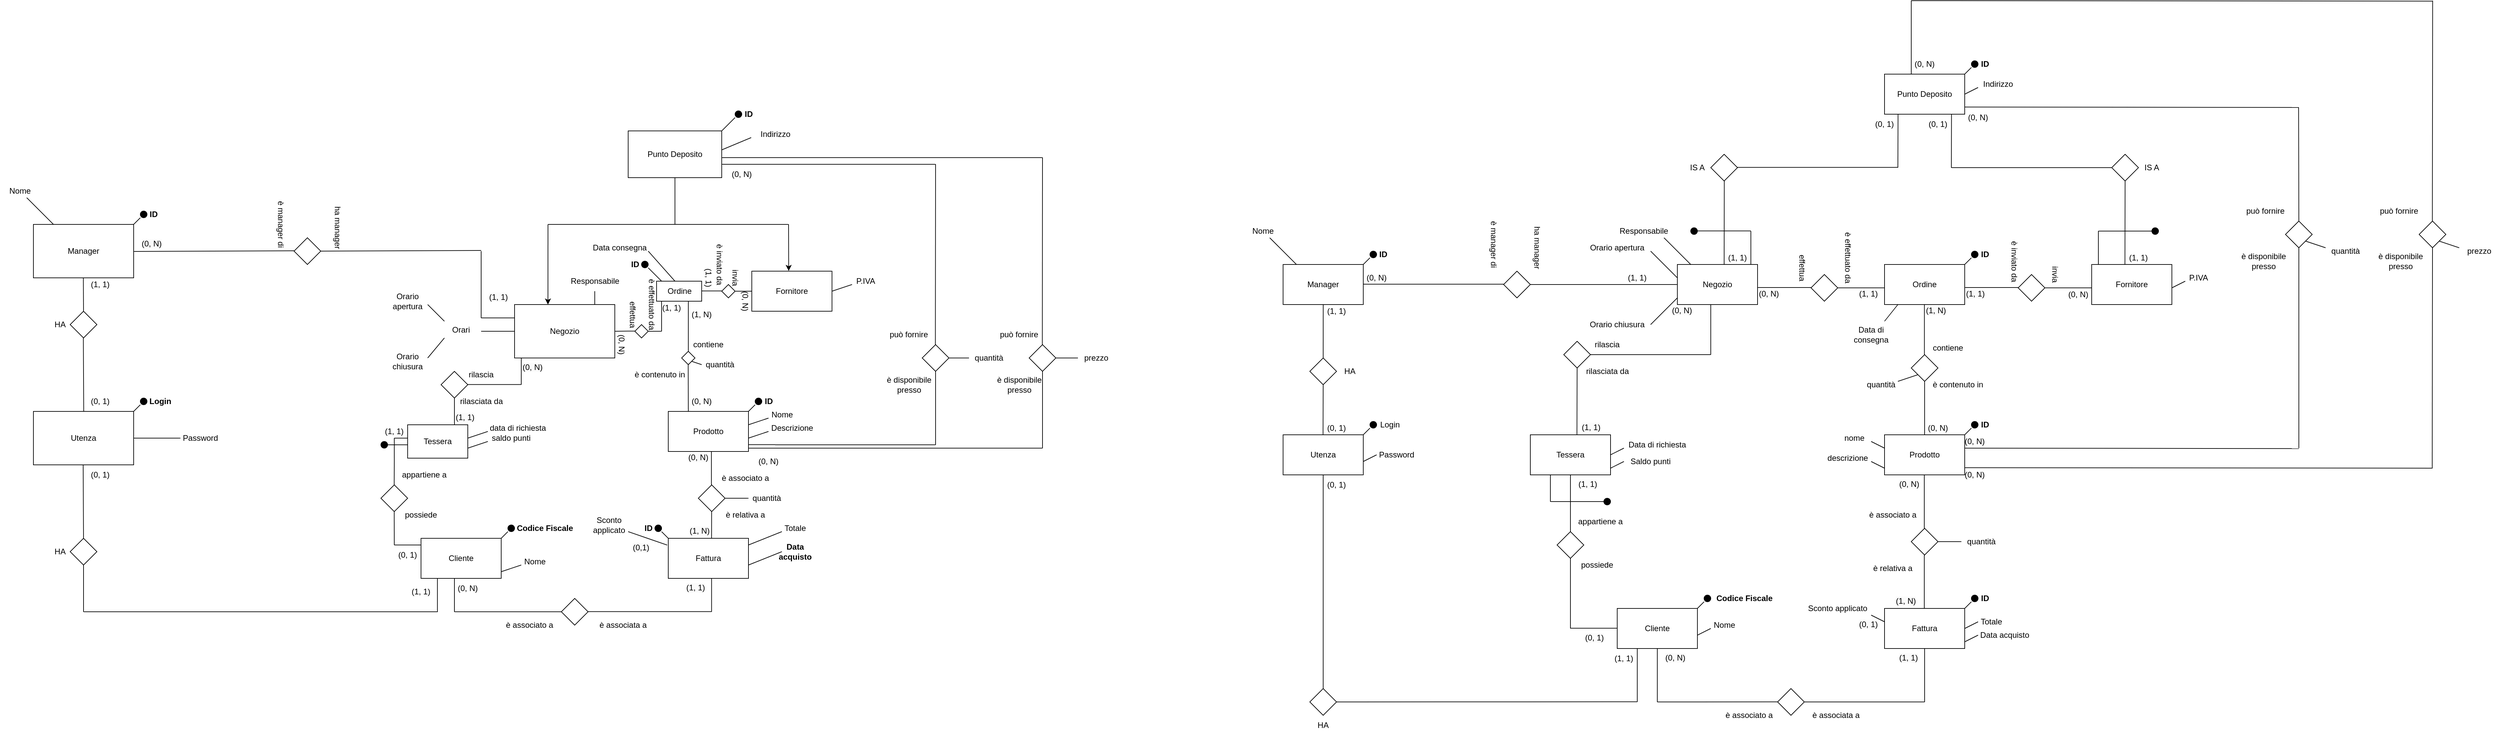 <mxfile version="27.0.9">
  <diagram id="R2lEEEUBdFMjLlhIrx00" name="Page-1">
    <mxGraphModel dx="1482" dy="1500" grid="1" gridSize="10" guides="1" tooltips="1" connect="1" arrows="1" fold="1" page="1" pageScale="1" pageWidth="850" pageHeight="1100" math="0" shadow="0" extFonts="Permanent Marker^https://fonts.googleapis.com/css?family=Permanent+Marker">
      <root>
        <mxCell id="0" />
        <mxCell id="1" parent="0" />
        <mxCell id="oZavl7u65jXDSUfrgbbG-7" value="" style="ellipse;whiteSpace=wrap;html=1;aspect=fixed;" parent="1" vertex="1">
          <mxGeometry as="geometry" />
        </mxCell>
        <mxCell id="oZavl7u65jXDSUfrgbbG-11" value="Responsabile" style="text;html=1;align=center;verticalAlign=middle;resizable=0;points=[];autosize=1;strokeColor=none;fillColor=none;" parent="1" vertex="1">
          <mxGeometry x="280" y="30" width="100" height="30" as="geometry" />
        </mxCell>
        <mxCell id="oZavl7u65jXDSUfrgbbG-15" value="" style="endArrow=none;html=1;rounded=0;entryX=0;entryY=0.5;entryDx=0;entryDy=0;" parent="1" edge="1">
          <mxGeometry width="50" height="50" relative="1" as="geometry">
            <mxPoint x="160" y="120" as="sourcePoint" />
            <mxPoint x="210" y="120" as="targetPoint" />
          </mxGeometry>
        </mxCell>
        <mxCell id="oZavl7u65jXDSUfrgbbG-16" value="Orari" style="text;html=1;align=center;verticalAlign=middle;whiteSpace=wrap;rounded=0;" parent="1" vertex="1">
          <mxGeometry x="105" y="105" width="50" height="25" as="geometry" />
        </mxCell>
        <mxCell id="oZavl7u65jXDSUfrgbbG-18" value="" style="endArrow=none;html=1;rounded=0;entryX=0;entryY=0;entryDx=0;entryDy=0;" parent="1" target="oZavl7u65jXDSUfrgbbG-16" edge="1">
          <mxGeometry width="50" height="50" relative="1" as="geometry">
            <mxPoint x="80" y="80" as="sourcePoint" />
            <mxPoint x="130" y="160" as="targetPoint" />
          </mxGeometry>
        </mxCell>
        <mxCell id="oZavl7u65jXDSUfrgbbG-19" value="" style="endArrow=none;html=1;rounded=0;entryX=0;entryY=1;entryDx=0;entryDy=0;" parent="1" target="oZavl7u65jXDSUfrgbbG-16" edge="1">
          <mxGeometry width="50" height="50" relative="1" as="geometry">
            <mxPoint x="80" y="160" as="sourcePoint" />
            <mxPoint x="170" y="120" as="targetPoint" />
          </mxGeometry>
        </mxCell>
        <mxCell id="oZavl7u65jXDSUfrgbbG-20" value="Orario apertura" style="text;html=1;align=center;verticalAlign=middle;whiteSpace=wrap;rounded=0;" parent="1" vertex="1">
          <mxGeometry x="20" y="60" width="60" height="30" as="geometry" />
        </mxCell>
        <mxCell id="oZavl7u65jXDSUfrgbbG-21" value="Orario chiusura" style="text;html=1;align=center;verticalAlign=middle;whiteSpace=wrap;rounded=0;" parent="1" vertex="1">
          <mxGeometry x="20" y="150" width="60" height="30" as="geometry" />
        </mxCell>
        <mxCell id="oZavl7u65jXDSUfrgbbG-22" value="Prodotto" style="rounded=0;whiteSpace=wrap;html=1;" parent="1" vertex="1">
          <mxGeometry x="440" y="240" width="120" height="60" as="geometry" />
        </mxCell>
        <mxCell id="oZavl7u65jXDSUfrgbbG-26" value="" style="endArrow=none;html=1;rounded=0;entryX=1;entryY=0;entryDx=0;entryDy=0;" parent="1" target="oZavl7u65jXDSUfrgbbG-22" edge="1">
          <mxGeometry width="50" height="50" relative="1" as="geometry">
            <mxPoint x="570" y="230" as="sourcePoint" />
            <mxPoint x="490" y="230" as="targetPoint" />
          </mxGeometry>
        </mxCell>
        <mxCell id="oZavl7u65jXDSUfrgbbG-27" value="" style="ellipse;whiteSpace=wrap;html=1;aspect=fixed;fillColor=#030000;" parent="1" vertex="1">
          <mxGeometry x="570" y="220" width="10" height="10" as="geometry" />
        </mxCell>
        <mxCell id="oZavl7u65jXDSUfrgbbG-28" value="&lt;span&gt;ID&lt;/span&gt;" style="text;html=1;align=center;verticalAlign=middle;resizable=0;points=[];autosize=1;strokeColor=none;fillColor=none;fontStyle=1" parent="1" vertex="1">
          <mxGeometry x="570" y="210" width="40" height="30" as="geometry" />
        </mxCell>
        <mxCell id="oZavl7u65jXDSUfrgbbG-29" value="" style="endArrow=none;html=1;rounded=0;" parent="1" edge="1">
          <mxGeometry width="50" height="50" relative="1" as="geometry">
            <mxPoint x="590" y="250" as="sourcePoint" />
            <mxPoint x="560" y="260" as="targetPoint" />
          </mxGeometry>
        </mxCell>
        <mxCell id="oZavl7u65jXDSUfrgbbG-30" value="Nome" style="text;html=1;align=center;verticalAlign=middle;resizable=0;points=[];autosize=1;strokeColor=none;fillColor=none;" parent="1" vertex="1">
          <mxGeometry x="580" y="230" width="60" height="30" as="geometry" />
        </mxCell>
        <mxCell id="oZavl7u65jXDSUfrgbbG-31" value="" style="endArrow=none;html=1;rounded=0;" parent="1" edge="1">
          <mxGeometry width="50" height="50" relative="1" as="geometry">
            <mxPoint x="560" y="280" as="sourcePoint" />
            <mxPoint x="590" y="270" as="targetPoint" />
          </mxGeometry>
        </mxCell>
        <mxCell id="oZavl7u65jXDSUfrgbbG-32" value="Descrizione" style="text;html=1;align=center;verticalAlign=middle;resizable=0;points=[];autosize=1;strokeColor=none;fillColor=none;" parent="1" vertex="1">
          <mxGeometry x="580" y="250" width="90" height="30" as="geometry" />
        </mxCell>
        <mxCell id="oZavl7u65jXDSUfrgbbG-46" value="Negozio" style="rounded=0;whiteSpace=wrap;html=1;snapToPoint=1;" parent="1" vertex="1">
          <mxGeometry x="210" y="80" width="150" height="80" as="geometry" />
        </mxCell>
        <mxCell id="oZavl7u65jXDSUfrgbbG-59" value="Cliente" style="rounded=0;whiteSpace=wrap;html=1;" parent="1" vertex="1">
          <mxGeometry x="70" y="430" width="120" height="60" as="geometry" />
        </mxCell>
        <mxCell id="oZavl7u65jXDSUfrgbbG-60" value="" style="endArrow=none;html=1;rounded=0;elbow=vertical;entryX=1;entryY=0;entryDx=0;entryDy=0;" parent="1" target="oZavl7u65jXDSUfrgbbG-59" edge="1">
          <mxGeometry width="50" height="50" relative="1" as="geometry">
            <mxPoint x="200" y="420" as="sourcePoint" />
            <mxPoint x="220" y="380" as="targetPoint" />
          </mxGeometry>
        </mxCell>
        <mxCell id="oZavl7u65jXDSUfrgbbG-61" value="" style="ellipse;whiteSpace=wrap;html=1;aspect=fixed;fillColor=#000000;" parent="1" vertex="1">
          <mxGeometry x="200" y="410" width="10" height="10" as="geometry" />
        </mxCell>
        <mxCell id="oZavl7u65jXDSUfrgbbG-62" value="Codice Fiscale" style="text;html=1;align=center;verticalAlign=middle;resizable=0;points=[];autosize=1;strokeColor=none;fillColor=none;fontStyle=1" parent="1" vertex="1">
          <mxGeometry x="205" y="400" width="100" height="30" as="geometry" />
        </mxCell>
        <mxCell id="oZavl7u65jXDSUfrgbbG-65" value="Nome" style="text;html=1;align=center;verticalAlign=middle;resizable=0;points=[];autosize=1;strokeColor=none;fillColor=none;" parent="1" vertex="1">
          <mxGeometry x="210" y="450" width="60" height="30" as="geometry" />
        </mxCell>
        <mxCell id="oZavl7u65jXDSUfrgbbG-66" value="Tessera" style="rounded=0;whiteSpace=wrap;html=1;" parent="1" vertex="1">
          <mxGeometry x="50" y="260" width="90" height="50" as="geometry" />
        </mxCell>
        <mxCell id="oZavl7u65jXDSUfrgbbG-67" value="" style="rhombus;whiteSpace=wrap;html=1;" parent="1" vertex="1">
          <mxGeometry x="100" y="180" width="40" height="40" as="geometry" />
        </mxCell>
        <mxCell id="oZavl7u65jXDSUfrgbbG-68" value="" style="endArrow=none;html=1;rounded=0;elbow=vertical;entryX=0.5;entryY=1;entryDx=0;entryDy=0;" parent="1" target="oZavl7u65jXDSUfrgbbG-67" edge="1">
          <mxGeometry width="50" height="50" relative="1" as="geometry">
            <mxPoint x="120" y="250" as="sourcePoint" />
            <mxPoint x="140" y="220" as="targetPoint" />
            <Array as="points">
              <mxPoint x="120" y="260" />
            </Array>
          </mxGeometry>
        </mxCell>
        <mxCell id="oZavl7u65jXDSUfrgbbG-69" value="" style="endArrow=none;html=1;rounded=0;elbow=vertical;" parent="1" edge="1">
          <mxGeometry width="50" height="50" relative="1" as="geometry">
            <mxPoint x="220" y="199.77" as="sourcePoint" />
            <mxPoint x="140" y="199.77" as="targetPoint" />
          </mxGeometry>
        </mxCell>
        <mxCell id="oZavl7u65jXDSUfrgbbG-73" value="" style="endArrow=none;html=1;rounded=0;elbow=vertical;entryX=0.067;entryY=1;entryDx=0;entryDy=0;entryPerimeter=0;" parent="1" target="oZavl7u65jXDSUfrgbbG-46" edge="1">
          <mxGeometry width="50" height="50" relative="1" as="geometry">
            <mxPoint x="220" y="200" as="sourcePoint" />
            <mxPoint x="220" y="190" as="targetPoint" />
          </mxGeometry>
        </mxCell>
        <mxCell id="oZavl7u65jXDSUfrgbbG-74" value="rilascia" style="text;html=1;align=center;verticalAlign=middle;whiteSpace=wrap;rounded=0;" parent="1" vertex="1">
          <mxGeometry x="130" y="170" width="60" height="30" as="geometry" />
        </mxCell>
        <mxCell id="oZavl7u65jXDSUfrgbbG-75" value="rilasciata da" style="text;html=1;align=center;verticalAlign=middle;resizable=0;points=[];autosize=1;strokeColor=none;fillColor=none;" parent="1" vertex="1">
          <mxGeometry x="115" y="210" width="90" height="30" as="geometry" />
        </mxCell>
        <mxCell id="oZavl7u65jXDSUfrgbbG-76" value="&lt;span style=&quot;color: rgb(0, 0, 0); font-family: Helvetica; font-size: 12px; font-style: normal; font-variant-ligatures: normal; font-variant-caps: normal; font-weight: 400; letter-spacing: normal; orphans: 2; text-align: center; text-indent: 0px; text-transform: none; widows: 2; word-spacing: 0px; -webkit-text-stroke-width: 0px; white-space: normal; background-color: rgb(251, 251, 251); text-decoration-thickness: initial; text-decoration-style: initial; text-decoration-color: initial; display: inline !important; float: none;&quot;&gt;(0, N)&lt;/span&gt;" style="text;whiteSpace=wrap;html=1;" parent="1" vertex="1">
          <mxGeometry x="220" y="160" width="60" height="40" as="geometry" />
        </mxCell>
        <mxCell id="oZavl7u65jXDSUfrgbbG-77" value="&lt;span style=&quot;color: rgb(0, 0, 0); font-family: Helvetica; font-size: 12px; font-style: normal; font-variant-ligatures: normal; font-variant-caps: normal; font-weight: 400; letter-spacing: normal; orphans: 2; text-align: center; text-indent: 0px; text-transform: none; widows: 2; word-spacing: 0px; -webkit-text-stroke-width: 0px; white-space: normal; background-color: rgb(251, 251, 251); text-decoration-thickness: initial; text-decoration-style: initial; text-decoration-color: initial; display: inline !important; float: none;&quot;&gt;(1, 1)&lt;/span&gt;" style="text;whiteSpace=wrap;html=1;" parent="1" vertex="1">
          <mxGeometry x="120" y="235" width="60" height="40" as="geometry" />
        </mxCell>
        <mxCell id="oZavl7u65jXDSUfrgbbG-78" value="" style="rhombus;whiteSpace=wrap;html=1;" parent="1" vertex="1">
          <mxGeometry x="10" y="350" width="40" height="40" as="geometry" />
        </mxCell>
        <mxCell id="oZavl7u65jXDSUfrgbbG-80" value="" style="endArrow=none;html=1;rounded=0;elbow=vertical;" parent="1" edge="1">
          <mxGeometry width="50" height="50" relative="1" as="geometry">
            <mxPoint x="29.86" y="350" as="sourcePoint" />
            <mxPoint x="30.05" y="310" as="targetPoint" />
          </mxGeometry>
        </mxCell>
        <mxCell id="oZavl7u65jXDSUfrgbbG-82" value="" style="endArrow=none;html=1;rounded=0;elbow=vertical;" parent="1" edge="1">
          <mxGeometry width="50" height="50" relative="1" as="geometry">
            <mxPoint x="190" y="480" as="sourcePoint" />
            <mxPoint x="220" y="470" as="targetPoint" />
          </mxGeometry>
        </mxCell>
        <mxCell id="oZavl7u65jXDSUfrgbbG-83" value="" style="endArrow=none;html=1;rounded=0;elbow=vertical;" parent="1" edge="1">
          <mxGeometry width="50" height="50" relative="1" as="geometry">
            <mxPoint x="30" y="440" as="sourcePoint" />
            <mxPoint x="29.89" y="390" as="targetPoint" />
          </mxGeometry>
        </mxCell>
        <mxCell id="oZavl7u65jXDSUfrgbbG-84" value="possiede" style="text;html=1;align=center;verticalAlign=middle;whiteSpace=wrap;rounded=0;" parent="1" vertex="1">
          <mxGeometry x="40" y="380" width="60" height="30" as="geometry" />
        </mxCell>
        <mxCell id="oZavl7u65jXDSUfrgbbG-85" value="appartiene a" style="text;html=1;align=center;verticalAlign=middle;whiteSpace=wrap;rounded=0;" parent="1" vertex="1">
          <mxGeometry x="40" y="320" width="70" height="30" as="geometry" />
        </mxCell>
        <mxCell id="oZavl7u65jXDSUfrgbbG-86" value="(0, 1)" style="text;html=1;align=center;verticalAlign=middle;whiteSpace=wrap;rounded=0;" parent="1" vertex="1">
          <mxGeometry x="20" y="440" width="60" height="30" as="geometry" />
        </mxCell>
        <mxCell id="oZavl7u65jXDSUfrgbbG-87" value="(1, 1)" style="text;html=1;align=center;verticalAlign=middle;whiteSpace=wrap;rounded=0;" parent="1" vertex="1">
          <mxGeometry y="255" width="60" height="30" as="geometry" />
        </mxCell>
        <mxCell id="oZavl7u65jXDSUfrgbbG-89" value="" style="endArrow=none;html=1;rounded=0;elbow=vertical;" parent="1" edge="1">
          <mxGeometry width="50" height="50" relative="1" as="geometry">
            <mxPoint x="30" y="280" as="sourcePoint" />
            <mxPoint x="50" y="280" as="targetPoint" />
          </mxGeometry>
        </mxCell>
        <mxCell id="oZavl7u65jXDSUfrgbbG-90" value="" style="endArrow=none;html=1;rounded=0;elbow=vertical;" parent="1" edge="1">
          <mxGeometry width="50" height="50" relative="1" as="geometry">
            <mxPoint x="30" y="280" as="sourcePoint" />
            <mxPoint x="30" y="310" as="targetPoint" />
          </mxGeometry>
        </mxCell>
        <mxCell id="oZavl7u65jXDSUfrgbbG-91" value="" style="endArrow=none;html=1;rounded=0;elbow=vertical;" parent="1" edge="1">
          <mxGeometry width="50" height="50" relative="1" as="geometry">
            <mxPoint x="30" y="440" as="sourcePoint" />
            <mxPoint x="70" y="440" as="targetPoint" />
          </mxGeometry>
        </mxCell>
        <mxCell id="oZavl7u65jXDSUfrgbbG-92" value="" style="endArrow=none;html=1;rounded=0;elbow=vertical;" parent="1" edge="1">
          <mxGeometry width="50" height="50" relative="1" as="geometry">
            <mxPoint x="20" y="290" as="sourcePoint" />
            <mxPoint x="50" y="290" as="targetPoint" />
            <Array as="points" />
          </mxGeometry>
        </mxCell>
        <mxCell id="oZavl7u65jXDSUfrgbbG-93" value="" style="ellipse;whiteSpace=wrap;html=1;aspect=fixed;fillColor=#000000;" parent="1" vertex="1">
          <mxGeometry x="10" y="285" width="10" height="10" as="geometry" />
        </mxCell>
        <mxCell id="oZavl7u65jXDSUfrgbbG-94" value="" style="endArrow=none;html=1;rounded=0;elbow=vertical;" parent="1" edge="1">
          <mxGeometry width="50" height="50" relative="1" as="geometry">
            <mxPoint x="140" y="280" as="sourcePoint" />
            <mxPoint x="170" y="270" as="targetPoint" />
          </mxGeometry>
        </mxCell>
        <mxCell id="oZavl7u65jXDSUfrgbbG-95" value="data di richiesta" style="text;html=1;align=center;verticalAlign=middle;whiteSpace=wrap;rounded=0;" parent="1" vertex="1">
          <mxGeometry x="170" y="250" width="90" height="30" as="geometry" />
        </mxCell>
        <mxCell id="oZavl7u65jXDSUfrgbbG-96" value="" style="endArrow=none;html=1;rounded=0;elbow=vertical;" parent="1" edge="1">
          <mxGeometry width="50" height="50" relative="1" as="geometry">
            <mxPoint x="140" y="295" as="sourcePoint" />
            <mxPoint x="170" y="285" as="targetPoint" />
          </mxGeometry>
        </mxCell>
        <mxCell id="oZavl7u65jXDSUfrgbbG-97" value="saldo punti" style="text;html=1;align=center;verticalAlign=middle;whiteSpace=wrap;rounded=0;" parent="1" vertex="1">
          <mxGeometry x="160" y="265" width="90" height="30" as="geometry" />
        </mxCell>
        <mxCell id="9qisJqf6CXYM0_tI4CNQ-1" value="Fornitore" style="rounded=0;whiteSpace=wrap;html=1;" parent="1" vertex="1">
          <mxGeometry x="565" y="30" width="120" height="60" as="geometry" />
        </mxCell>
        <mxCell id="9qisJqf6CXYM0_tI4CNQ-7" value="è disponibile presso" style="text;html=1;align=center;verticalAlign=middle;whiteSpace=wrap;rounded=0;" parent="1" vertex="1">
          <mxGeometry x="757.5" y="185" width="85" height="30" as="geometry" />
        </mxCell>
        <mxCell id="9qisJqf6CXYM0_tI4CNQ-8" value="può fornire" style="text;html=1;align=center;verticalAlign=middle;whiteSpace=wrap;rounded=0;" parent="1" vertex="1">
          <mxGeometry x="770" y="110" width="60" height="30" as="geometry" />
        </mxCell>
        <mxCell id="9qisJqf6CXYM0_tI4CNQ-13" value="prezzo" style="text;html=1;align=center;verticalAlign=middle;resizable=0;points=[];autosize=1;strokeColor=none;fillColor=none;" parent="1" vertex="1">
          <mxGeometry x="1050" y="145" width="60" height="30" as="geometry" />
        </mxCell>
        <mxCell id="9qisJqf6CXYM0_tI4CNQ-15" value="quantità" style="text;html=1;align=center;verticalAlign=middle;whiteSpace=wrap;rounded=0;" parent="1" vertex="1">
          <mxGeometry x="890" y="145" width="60" height="30" as="geometry" />
        </mxCell>
        <mxCell id="9qisJqf6CXYM0_tI4CNQ-23" value="Indirizzo" style="text;html=1;align=center;verticalAlign=middle;resizable=0;points=[];autosize=1;strokeColor=none;fillColor=none;" parent="1" vertex="1">
          <mxGeometry x="565" y="-190" width="70" height="30" as="geometry" />
        </mxCell>
        <mxCell id="9qisJqf6CXYM0_tI4CNQ-24" value="Punto Deposito" style="rounded=0;whiteSpace=wrap;html=1;" parent="1" vertex="1">
          <mxGeometry x="380" y="-180" width="140" height="70" as="geometry" />
        </mxCell>
        <mxCell id="9qisJqf6CXYM0_tI4CNQ-25" value="" style="endArrow=none;html=1;rounded=0;" parent="1" edge="1">
          <mxGeometry width="50" height="50" relative="1" as="geometry">
            <mxPoint x="520" y="-180" as="sourcePoint" />
            <mxPoint x="540" y="-200" as="targetPoint" />
          </mxGeometry>
        </mxCell>
        <mxCell id="9qisJqf6CXYM0_tI4CNQ-26" value="" style="ellipse;whiteSpace=wrap;html=1;aspect=fixed;fillColor=#000000;" parent="1" vertex="1">
          <mxGeometry x="540" y="-210" width="10" height="10" as="geometry" />
        </mxCell>
        <mxCell id="9qisJqf6CXYM0_tI4CNQ-29" value="" style="endArrow=none;html=1;rounded=0;" parent="1" edge="1">
          <mxGeometry width="50" height="50" relative="1" as="geometry">
            <mxPoint x="450" y="-40" as="sourcePoint" />
            <mxPoint x="450" y="-110" as="targetPoint" />
          </mxGeometry>
        </mxCell>
        <mxCell id="9qisJqf6CXYM0_tI4CNQ-30" value="" style="endArrow=none;html=1;rounded=0;" parent="1" edge="1">
          <mxGeometry width="50" height="50" relative="1" as="geometry">
            <mxPoint x="260" y="-40" as="sourcePoint" />
            <mxPoint x="620" y="-40" as="targetPoint" />
          </mxGeometry>
        </mxCell>
        <mxCell id="9qisJqf6CXYM0_tI4CNQ-32" value="" style="endArrow=classic;html=1;rounded=0;entryX=0.333;entryY=0;entryDx=0;entryDy=0;entryPerimeter=0;" parent="1" target="oZavl7u65jXDSUfrgbbG-46" edge="1">
          <mxGeometry width="50" height="50" relative="1" as="geometry">
            <mxPoint x="260" y="-40" as="sourcePoint" />
            <mxPoint x="470" y="-60" as="targetPoint" />
          </mxGeometry>
        </mxCell>
        <mxCell id="9qisJqf6CXYM0_tI4CNQ-33" value="" style="endArrow=classic;html=1;rounded=0;entryX=0.46;entryY=-0.006;entryDx=0;entryDy=0;entryPerimeter=0;" parent="1" target="9qisJqf6CXYM0_tI4CNQ-1" edge="1">
          <mxGeometry width="50" height="50" relative="1" as="geometry">
            <mxPoint x="620" y="-40" as="sourcePoint" />
            <mxPoint x="640" y="-10" as="targetPoint" />
          </mxGeometry>
        </mxCell>
        <mxCell id="9qisJqf6CXYM0_tI4CNQ-34" value="" style="endArrow=none;html=1;rounded=0;entryX=0.999;entryY=0.407;entryDx=0;entryDy=0;entryPerimeter=0;exitX=-0.013;exitY=0.667;exitDx=0;exitDy=0;exitPerimeter=0;" parent="1" source="9qisJqf6CXYM0_tI4CNQ-23" target="9qisJqf6CXYM0_tI4CNQ-24" edge="1">
          <mxGeometry width="50" height="50" relative="1" as="geometry">
            <mxPoint x="500" y="40" as="sourcePoint" />
            <mxPoint x="550" y="-10" as="targetPoint" />
          </mxGeometry>
        </mxCell>
        <mxCell id="jTJZyVXGOSGdadM1OaJc-1" value="" style="endArrow=none;html=1;rounded=0;exitX=1;exitY=0.5;exitDx=0;exitDy=0;" parent="1" edge="1">
          <mxGeometry width="50" height="50" relative="1" as="geometry">
            <mxPoint x="685" y="60" as="sourcePoint" />
            <mxPoint x="715" y="50" as="targetPoint" />
          </mxGeometry>
        </mxCell>
        <mxCell id="jTJZyVXGOSGdadM1OaJc-2" value="P.IVA" style="text;html=1;align=center;verticalAlign=middle;resizable=0;points=[];autosize=1;strokeColor=none;fillColor=none;" parent="1" vertex="1">
          <mxGeometry x="710" y="30" width="50" height="30" as="geometry" />
        </mxCell>
        <mxCell id="mbd7B6UDu0PyMPiPhFEF-5" value="" style="endArrow=none;html=1;rounded=0;" parent="1" edge="1">
          <mxGeometry width="50" height="50" relative="1" as="geometry">
            <mxPoint x="1020" y="160" as="sourcePoint" />
            <mxPoint x="1053" y="160" as="targetPoint" />
          </mxGeometry>
        </mxCell>
        <mxCell id="mbd7B6UDu0PyMPiPhFEF-13" value="" style="endArrow=none;html=1;rounded=0;" parent="1" edge="1">
          <mxGeometry width="50" height="50" relative="1" as="geometry">
            <mxPoint x="600" y="290" as="sourcePoint" />
            <mxPoint x="680" y="290" as="targetPoint" />
          </mxGeometry>
        </mxCell>
        <mxCell id="mbd7B6UDu0PyMPiPhFEF-14" value="" style="endArrow=none;html=1;rounded=0;" parent="1" edge="1">
          <mxGeometry width="50" height="50" relative="1" as="geometry">
            <mxPoint x="560" y="289.8" as="sourcePoint" />
            <mxPoint x="600" y="289.8" as="targetPoint" />
          </mxGeometry>
        </mxCell>
        <mxCell id="mbd7B6UDu0PyMPiPhFEF-16" value="(0, N)" style="text;html=1;align=center;verticalAlign=middle;whiteSpace=wrap;rounded=0;" parent="1" vertex="1">
          <mxGeometry x="560" y="300" width="60" height="30" as="geometry" />
        </mxCell>
        <mxCell id="mbd7B6UDu0PyMPiPhFEF-17" value="" style="endArrow=none;html=1;rounded=0;" parent="1" edge="1">
          <mxGeometry width="50" height="50" relative="1" as="geometry">
            <mxPoint x="330" y="80" as="sourcePoint" />
            <mxPoint x="330" y="60" as="targetPoint" />
          </mxGeometry>
        </mxCell>
        <mxCell id="mbd7B6UDu0PyMPiPhFEF-18" value="Ordine" style="rounded=0;whiteSpace=wrap;html=1;" parent="1" vertex="1">
          <mxGeometry x="422.5" y="45" width="67.5" height="30" as="geometry" />
        </mxCell>
        <mxCell id="mbd7B6UDu0PyMPiPhFEF-19" value="" style="rhombus;whiteSpace=wrap;html=1;" parent="1" vertex="1">
          <mxGeometry x="520" y="50" width="20" height="20" as="geometry" />
        </mxCell>
        <mxCell id="mbd7B6UDu0PyMPiPhFEF-20" value="" style="rhombus;whiteSpace=wrap;html=1;" parent="1" vertex="1">
          <mxGeometry x="390" y="110" width="20" height="20" as="geometry" />
        </mxCell>
        <mxCell id="mbd7B6UDu0PyMPiPhFEF-21" value="" style="rhombus;whiteSpace=wrap;html=1;" parent="1" vertex="1">
          <mxGeometry x="460" y="150" width="20" height="20" as="geometry" />
        </mxCell>
        <mxCell id="mbd7B6UDu0PyMPiPhFEF-23" value="" style="endArrow=none;html=1;rounded=0;entryX=0;entryY=0.5;entryDx=0;entryDy=0;" parent="1" target="9qisJqf6CXYM0_tI4CNQ-1" edge="1">
          <mxGeometry width="50" height="50" relative="1" as="geometry">
            <mxPoint x="540" y="60" as="sourcePoint" />
            <mxPoint x="560" y="60" as="targetPoint" />
          </mxGeometry>
        </mxCell>
        <mxCell id="mbd7B6UDu0PyMPiPhFEF-24" value="" style="endArrow=none;html=1;rounded=0;exitX=0.5;exitY=0;exitDx=0;exitDy=0;" parent="1" source="mbd7B6UDu0PyMPiPhFEF-21" edge="1">
          <mxGeometry width="50" height="50" relative="1" as="geometry">
            <mxPoint x="470" y="105" as="sourcePoint" />
            <mxPoint x="470" y="75" as="targetPoint" />
          </mxGeometry>
        </mxCell>
        <mxCell id="mbd7B6UDu0PyMPiPhFEF-26" value="" style="endArrow=none;html=1;rounded=0;exitX=0;exitY=1;exitDx=0;exitDy=0;" parent="1" edge="1">
          <mxGeometry width="50" height="50" relative="1" as="geometry">
            <mxPoint x="470" y="240" as="sourcePoint" />
            <mxPoint x="469.81" y="170" as="targetPoint" />
          </mxGeometry>
        </mxCell>
        <mxCell id="mbd7B6UDu0PyMPiPhFEF-27" value="" style="endArrow=none;html=1;rounded=0;" parent="1" edge="1">
          <mxGeometry width="50" height="50" relative="1" as="geometry">
            <mxPoint x="430" y="120" as="sourcePoint" />
            <mxPoint x="430" y="75" as="targetPoint" />
          </mxGeometry>
        </mxCell>
        <mxCell id="mbd7B6UDu0PyMPiPhFEF-28" value="" style="endArrow=none;html=1;rounded=0;" parent="1" edge="1">
          <mxGeometry width="50" height="50" relative="1" as="geometry">
            <mxPoint x="430" y="120" as="sourcePoint" />
            <mxPoint x="410" y="120" as="targetPoint" />
          </mxGeometry>
        </mxCell>
        <mxCell id="mbd7B6UDu0PyMPiPhFEF-29" value="" style="endArrow=none;html=1;rounded=0;entryX=1;entryY=0.5;entryDx=0;entryDy=0;" parent="1" target="oZavl7u65jXDSUfrgbbG-46" edge="1">
          <mxGeometry width="50" height="50" relative="1" as="geometry">
            <mxPoint x="390" y="119.8" as="sourcePoint" />
            <mxPoint x="370" y="119.8" as="targetPoint" />
            <Array as="points">
              <mxPoint x="380" y="119.8" />
            </Array>
          </mxGeometry>
        </mxCell>
        <mxCell id="mbd7B6UDu0PyMPiPhFEF-30" value="(1, N)" style="text;html=1;align=center;verticalAlign=middle;whiteSpace=wrap;rounded=0;" parent="1" vertex="1">
          <mxGeometry x="460" y="80" width="60" height="30" as="geometry" />
        </mxCell>
        <mxCell id="mbd7B6UDu0PyMPiPhFEF-31" value="cont&lt;span style=&quot;color: rgba(0, 0, 0, 0); font-family: monospace; font-size: 0px; text-align: start; text-wrap-mode: nowrap;&quot;&gt;%3CmxGraphModel%3E%3Croot%3E%3CmxCell%20id%3D%220%22%2F%3E%3CmxCell%20id%3D%221%22%20parent%3D%220%22%2F%3E%3CmxCell%20id%3D%222%22%20value%3D%22fornisce%22%20style%3D%22text%3Bhtml%3D1%3Balign%3Dcenter%3BverticalAlign%3Dmiddle%3BwhiteSpace%3Dwrap%3Brounded%3D0%3B%22%20vertex%3D%221%22%20parent%3D%221%22%3E%3CmxGeometry%20x%3D%22565%22%20y%3D%22110%22%20width%3D%2260%22%20height%3D%2230%22%20as%3D%22geometry%22%2F%3E%3C%2FmxCell%3E%3C%2Froot%3E%3C%2FmxGraphModel%3E&lt;/span&gt;iene" style="text;html=1;align=center;verticalAlign=middle;whiteSpace=wrap;rounded=0;" parent="1" vertex="1">
          <mxGeometry x="475" y="130" width="50" height="20" as="geometry" />
        </mxCell>
        <mxCell id="mbd7B6UDu0PyMPiPhFEF-32" value="è contenuto in" style="text;html=1;align=center;verticalAlign=middle;whiteSpace=wrap;rounded=0;" parent="1" vertex="1">
          <mxGeometry x="385" y="175" width="85" height="20" as="geometry" />
        </mxCell>
        <mxCell id="mbd7B6UDu0PyMPiPhFEF-33" value="(0, N)" style="text;html=1;align=center;verticalAlign=middle;whiteSpace=wrap;rounded=0;" parent="1" vertex="1">
          <mxGeometry x="460" y="210" width="60" height="30" as="geometry" />
        </mxCell>
        <mxCell id="mbd7B6UDu0PyMPiPhFEF-34" value="invia" style="text;html=1;align=center;verticalAlign=middle;whiteSpace=wrap;rounded=0;rotation=90;" parent="1" vertex="1">
          <mxGeometry x="515" y="30" width="50" height="20" as="geometry" />
        </mxCell>
        <mxCell id="mbd7B6UDu0PyMPiPhFEF-36" value="è inviato da" style="text;html=1;align=center;verticalAlign=middle;whiteSpace=wrap;rounded=0;rotation=90;" parent="1" vertex="1">
          <mxGeometry x="480" y="10" width="72.5" height="20" as="geometry" />
        </mxCell>
        <mxCell id="mbd7B6UDu0PyMPiPhFEF-38" value="effettua" style="text;html=1;align=center;verticalAlign=middle;whiteSpace=wrap;rounded=0;rotation=90;" parent="1" vertex="1">
          <mxGeometry x="350" y="85" width="72.5" height="20" as="geometry" />
        </mxCell>
        <mxCell id="mbd7B6UDu0PyMPiPhFEF-39" value="è effettuato da" style="text;html=1;align=center;verticalAlign=middle;whiteSpace=wrap;rounded=0;rotation=90;" parent="1" vertex="1">
          <mxGeometry x="370" y="70" width="90" height="20" as="geometry" />
        </mxCell>
        <mxCell id="mbd7B6UDu0PyMPiPhFEF-41" value="" style="endArrow=none;html=1;rounded=0;" parent="1" edge="1">
          <mxGeometry width="50" height="50" relative="1" as="geometry">
            <mxPoint x="490" y="59.63" as="sourcePoint" />
            <mxPoint x="520" y="59.63" as="targetPoint" />
          </mxGeometry>
        </mxCell>
        <mxCell id="mbd7B6UDu0PyMPiPhFEF-42" value="(1, 1)" style="text;html=1;align=center;verticalAlign=middle;whiteSpace=wrap;rounded=0;rotation=90;" parent="1" vertex="1">
          <mxGeometry x="470" y="25" width="60" height="30" as="geometry" />
        </mxCell>
        <mxCell id="mbd7B6UDu0PyMPiPhFEF-43" value="(0, N)" style="text;html=1;align=center;verticalAlign=middle;whiteSpace=wrap;rounded=0;rotation=90;" parent="1" vertex="1">
          <mxGeometry x="525" y="60" width="60" height="30" as="geometry" />
        </mxCell>
        <mxCell id="mbd7B6UDu0PyMPiPhFEF-44" value="(1, 1)" style="text;html=1;align=center;verticalAlign=middle;whiteSpace=wrap;rounded=0;rotation=0;" parent="1" vertex="1">
          <mxGeometry x="415" y="70" width="60" height="30" as="geometry" />
        </mxCell>
        <mxCell id="mbd7B6UDu0PyMPiPhFEF-45" value="(0, N)" style="text;html=1;align=center;verticalAlign=middle;whiteSpace=wrap;rounded=0;rotation=90;" parent="1" vertex="1">
          <mxGeometry x="340" y="125" width="60" height="30" as="geometry" />
        </mxCell>
        <mxCell id="mbd7B6UDu0PyMPiPhFEF-47" value="" style="endArrow=none;html=1;rounded=0;" parent="1" edge="1">
          <mxGeometry width="50" height="50" relative="1" as="geometry">
            <mxPoint x="430" y="45" as="sourcePoint" />
            <mxPoint x="410" y="25" as="targetPoint" />
            <Array as="points">
              <mxPoint x="420" y="35" />
            </Array>
          </mxGeometry>
        </mxCell>
        <mxCell id="mbd7B6UDu0PyMPiPhFEF-48" value="" style="ellipse;whiteSpace=wrap;html=1;aspect=fixed;direction=south;fillColor=#000000;" parent="1" vertex="1">
          <mxGeometry x="400" y="15" width="10" height="10" as="geometry" />
        </mxCell>
        <mxCell id="mbd7B6UDu0PyMPiPhFEF-55" value="" style="endArrow=none;html=1;rounded=0;" parent="1" edge="1">
          <mxGeometry width="50" height="50" relative="1" as="geometry">
            <mxPoint x="450" y="45" as="sourcePoint" />
            <mxPoint x="410" as="targetPoint" />
          </mxGeometry>
        </mxCell>
        <mxCell id="mbd7B6UDu0PyMPiPhFEF-57" value="Data consegna" style="text;html=1;align=center;verticalAlign=middle;whiteSpace=wrap;rounded=0;" parent="1" vertex="1">
          <mxGeometry x="325" y="-10" width="85" height="10" as="geometry" />
        </mxCell>
        <mxCell id="mbd7B6UDu0PyMPiPhFEF-60" value="quantità" style="text;html=1;align=center;verticalAlign=middle;whiteSpace=wrap;rounded=0;" parent="1" vertex="1">
          <mxGeometry x="495" y="155" width="45" height="30" as="geometry" />
        </mxCell>
        <mxCell id="mbd7B6UDu0PyMPiPhFEF-61" value="" style="endArrow=none;html=1;rounded=0;entryX=1;entryY=1;entryDx=0;entryDy=0;" parent="1" target="mbd7B6UDu0PyMPiPhFEF-21" edge="1">
          <mxGeometry width="50" height="50" relative="1" as="geometry">
            <mxPoint x="490" y="170" as="sourcePoint" />
            <mxPoint x="570" y="130" as="targetPoint" />
          </mxGeometry>
        </mxCell>
        <mxCell id="mbd7B6UDu0PyMPiPhFEF-62" value="Fattura" style="rounded=0;whiteSpace=wrap;html=1;" parent="1" vertex="1">
          <mxGeometry x="440" y="430" width="120" height="60" as="geometry" />
        </mxCell>
        <mxCell id="mbd7B6UDu0PyMPiPhFEF-63" value="" style="endArrow=none;html=1;rounded=0;" parent="1" edge="1">
          <mxGeometry width="50" height="50" relative="1" as="geometry">
            <mxPoint x="120" y="540" as="sourcePoint" />
            <mxPoint x="120" y="490" as="targetPoint" />
          </mxGeometry>
        </mxCell>
        <mxCell id="mbd7B6UDu0PyMPiPhFEF-64" value="" style="endArrow=none;html=1;rounded=0;" parent="1" edge="1">
          <mxGeometry width="50" height="50" relative="1" as="geometry">
            <mxPoint x="120" y="540" as="sourcePoint" />
            <mxPoint x="280" y="540" as="targetPoint" />
          </mxGeometry>
        </mxCell>
        <mxCell id="mbd7B6UDu0PyMPiPhFEF-65" value="" style="rhombus;whiteSpace=wrap;html=1;" parent="1" vertex="1">
          <mxGeometry x="280" y="520" width="40" height="40" as="geometry" />
        </mxCell>
        <mxCell id="mbd7B6UDu0PyMPiPhFEF-66" value="" style="endArrow=none;html=1;rounded=0;" parent="1" edge="1">
          <mxGeometry width="50" height="50" relative="1" as="geometry">
            <mxPoint x="320" y="539.8" as="sourcePoint" />
            <mxPoint x="505" y="539.8" as="targetPoint" />
          </mxGeometry>
        </mxCell>
        <mxCell id="mbd7B6UDu0PyMPiPhFEF-67" value="" style="endArrow=none;html=1;rounded=0;" parent="1" edge="1">
          <mxGeometry width="50" height="50" relative="1" as="geometry">
            <mxPoint x="504.8" y="540" as="sourcePoint" />
            <mxPoint x="504.8" y="490" as="targetPoint" />
          </mxGeometry>
        </mxCell>
        <mxCell id="mbd7B6UDu0PyMPiPhFEF-69" value="è associato a" style="text;html=1;align=center;verticalAlign=middle;whiteSpace=wrap;rounded=0;" parent="1" vertex="1">
          <mxGeometry x="190" y="550" width="85" height="20" as="geometry" />
        </mxCell>
        <mxCell id="mbd7B6UDu0PyMPiPhFEF-70" value="è associata a" style="text;html=1;align=center;verticalAlign=middle;whiteSpace=wrap;rounded=0;" parent="1" vertex="1">
          <mxGeometry x="330" y="550" width="85" height="20" as="geometry" />
        </mxCell>
        <mxCell id="mbd7B6UDu0PyMPiPhFEF-71" value="" style="rhombus;whiteSpace=wrap;html=1;" parent="1" vertex="1">
          <mxGeometry x="485" y="350" width="40" height="40" as="geometry" />
        </mxCell>
        <mxCell id="mbd7B6UDu0PyMPiPhFEF-72" value="" style="endArrow=none;html=1;rounded=0;" parent="1" edge="1">
          <mxGeometry width="50" height="50" relative="1" as="geometry">
            <mxPoint x="504.55" y="350" as="sourcePoint" />
            <mxPoint x="504.55" y="300" as="targetPoint" />
          </mxGeometry>
        </mxCell>
        <mxCell id="mbd7B6UDu0PyMPiPhFEF-73" value="" style="endArrow=none;html=1;rounded=0;" parent="1" edge="1">
          <mxGeometry width="50" height="50" relative="1" as="geometry">
            <mxPoint x="504.78" y="430" as="sourcePoint" />
            <mxPoint x="504.87" y="390" as="targetPoint" />
          </mxGeometry>
        </mxCell>
        <mxCell id="mbd7B6UDu0PyMPiPhFEF-74" value="(0, N)" style="text;html=1;align=center;verticalAlign=middle;whiteSpace=wrap;rounded=0;" parent="1" vertex="1">
          <mxGeometry x="110" y="490" width="60" height="30" as="geometry" />
        </mxCell>
        <mxCell id="mbd7B6UDu0PyMPiPhFEF-75" value="&lt;span style=&quot;color: rgb(0, 0, 0); font-family: Helvetica; font-size: 12px; font-style: normal; font-variant-ligatures: normal; font-variant-caps: normal; font-weight: 400; letter-spacing: normal; orphans: 2; text-align: center; text-indent: 0px; text-transform: none; widows: 2; word-spacing: 0px; -webkit-text-stroke-width: 0px; white-space: normal; background-color: rgb(251, 251, 251); text-decoration-thickness: initial; text-decoration-style: initial; text-decoration-color: initial; display: inline !important; float: none;&quot;&gt;(1, 1)&lt;/span&gt;" style="text;whiteSpace=wrap;html=1;" parent="1" vertex="1">
          <mxGeometry x="465" y="490" width="60" height="40" as="geometry" />
        </mxCell>
        <mxCell id="mbd7B6UDu0PyMPiPhFEF-76" value="è relativa a" style="text;html=1;align=center;verticalAlign=middle;whiteSpace=wrap;rounded=0;" parent="1" vertex="1">
          <mxGeometry x="512.5" y="385" width="85" height="20" as="geometry" />
        </mxCell>
        <mxCell id="mbd7B6UDu0PyMPiPhFEF-77" value="è associato a" style="text;html=1;align=center;verticalAlign=middle;whiteSpace=wrap;rounded=0;" parent="1" vertex="1">
          <mxGeometry x="512.5" y="330" width="85" height="20" as="geometry" />
        </mxCell>
        <mxCell id="mbd7B6UDu0PyMPiPhFEF-78" value="&lt;span style=&quot;color: rgb(0, 0, 0); font-family: Helvetica; font-size: 12px; font-style: normal; font-variant-ligatures: normal; font-variant-caps: normal; font-weight: 400; letter-spacing: normal; orphans: 2; text-align: center; text-indent: 0px; text-transform: none; widows: 2; word-spacing: 0px; -webkit-text-stroke-width: 0px; white-space: normal; background-color: rgb(251, 251, 251); text-decoration-thickness: initial; text-decoration-style: initial; text-decoration-color: initial; display: inline !important; float: none;&quot;&gt;(1, N)&lt;/span&gt;" style="text;whiteSpace=wrap;html=1;" parent="1" vertex="1">
          <mxGeometry x="470" y="405" width="40" height="30" as="geometry" />
        </mxCell>
        <mxCell id="mbd7B6UDu0PyMPiPhFEF-79" value="&lt;span style=&quot;color: rgb(0, 0, 0); font-family: Helvetica; font-size: 12px; font-style: normal; font-variant-ligatures: normal; font-variant-caps: normal; font-weight: 400; letter-spacing: normal; orphans: 2; text-align: center; text-indent: 0px; text-transform: none; widows: 2; word-spacing: 0px; -webkit-text-stroke-width: 0px; white-space: normal; background-color: rgb(251, 251, 251); text-decoration-thickness: initial; text-decoration-style: initial; text-decoration-color: initial; display: inline !important; float: none;&quot;&gt;(0, N)&lt;/span&gt;" style="text;whiteSpace=wrap;html=1;" parent="1" vertex="1">
          <mxGeometry x="467.5" y="295" width="40" height="30" as="geometry" />
        </mxCell>
        <mxCell id="mbd7B6UDu0PyMPiPhFEF-85" value="" style="endArrow=none;html=1;rounded=0;" parent="1" edge="1">
          <mxGeometry width="50" height="50" relative="1" as="geometry">
            <mxPoint x="560" y="440" as="sourcePoint" />
            <mxPoint x="610" y="420" as="targetPoint" />
          </mxGeometry>
        </mxCell>
        <mxCell id="mbd7B6UDu0PyMPiPhFEF-86" value="" style="endArrow=none;html=1;rounded=0;" parent="1" edge="1">
          <mxGeometry width="50" height="50" relative="1" as="geometry">
            <mxPoint x="560" y="470" as="sourcePoint" />
            <mxPoint x="610" y="450" as="targetPoint" />
          </mxGeometry>
        </mxCell>
        <mxCell id="mbd7B6UDu0PyMPiPhFEF-88" value="Totale" style="text;html=1;align=center;verticalAlign=middle;whiteSpace=wrap;rounded=0;" parent="1" vertex="1">
          <mxGeometry x="600" y="400" width="60" height="30" as="geometry" />
        </mxCell>
        <mxCell id="mbd7B6UDu0PyMPiPhFEF-90" value="Data acquisto" style="text;html=1;align=center;verticalAlign=middle;whiteSpace=wrap;rounded=0;fontStyle=1" parent="1" vertex="1">
          <mxGeometry x="600" y="435" width="60" height="30" as="geometry" />
        </mxCell>
        <mxCell id="mbd7B6UDu0PyMPiPhFEF-91" value="" style="endArrow=none;html=1;rounded=0;entryX=-0.014;entryY=0.169;entryDx=0;entryDy=0;entryPerimeter=0;" parent="1" target="mbd7B6UDu0PyMPiPhFEF-62" edge="1">
          <mxGeometry width="50" height="50" relative="1" as="geometry">
            <mxPoint x="380" y="420" as="sourcePoint" />
            <mxPoint x="400" y="420" as="targetPoint" />
          </mxGeometry>
        </mxCell>
        <mxCell id="mbd7B6UDu0PyMPiPhFEF-92" value="Sconto applicato" style="text;html=1;align=center;verticalAlign=middle;whiteSpace=wrap;rounded=0;" parent="1" vertex="1">
          <mxGeometry x="310" y="400" width="82.5" height="20" as="geometry" />
        </mxCell>
        <mxCell id="mbd7B6UDu0PyMPiPhFEF-100" value="&lt;span style=&quot;color: rgb(0, 0, 0); font-family: Helvetica; font-size: 12px; font-style: normal; font-variant-ligatures: normal; font-variant-caps: normal; font-weight: 400; letter-spacing: normal; orphans: 2; text-align: center; text-indent: 0px; text-transform: none; widows: 2; word-spacing: 0px; -webkit-text-stroke-width: 0px; white-space: normal; background-color: rgb(251, 251, 251); text-decoration-thickness: initial; text-decoration-style: initial; text-decoration-color: initial; display: inline !important; float: none;&quot;&gt;(0,1)&lt;/span&gt;" style="text;whiteSpace=wrap;html=1;" parent="1" vertex="1">
          <mxGeometry x="385" y="430" width="40" height="30" as="geometry" />
        </mxCell>
        <mxCell id="-2fi_qUKNYGEGxTryl-5-1" value="" style="endArrow=none;html=1;rounded=0;elbow=vertical;entryX=1;entryY=0;entryDx=0;entryDy=0;" parent="1" edge="1">
          <mxGeometry width="50" height="50" relative="1" as="geometry">
            <mxPoint x="430" y="420" as="sourcePoint" />
            <mxPoint x="440" y="430" as="targetPoint" />
          </mxGeometry>
        </mxCell>
        <mxCell id="-2fi_qUKNYGEGxTryl-5-2" value="" style="ellipse;whiteSpace=wrap;html=1;aspect=fixed;fillColor=#000000;" parent="1" vertex="1">
          <mxGeometry x="420" y="410" width="10" height="10" as="geometry" />
        </mxCell>
        <mxCell id="-2fi_qUKNYGEGxTryl-5-4" value="ID" style="text;html=1;align=center;verticalAlign=middle;resizable=0;points=[];autosize=1;strokeColor=none;fillColor=none;fontStyle=1" parent="1" vertex="1">
          <mxGeometry x="390" y="400" width="40" height="30" as="geometry" />
        </mxCell>
        <mxCell id="-2fi_qUKNYGEGxTryl-5-5" value="&lt;span&gt;ID&lt;/span&gt;" style="text;html=1;align=center;verticalAlign=middle;resizable=0;points=[];autosize=1;strokeColor=none;fillColor=none;fontStyle=1" parent="1" vertex="1">
          <mxGeometry x="540" y="-220" width="40" height="30" as="geometry" />
        </mxCell>
        <mxCell id="-2fi_qUKNYGEGxTryl-5-6" value="&lt;span&gt;ID&lt;/span&gt;" style="text;html=1;align=center;verticalAlign=middle;resizable=0;points=[];autosize=1;strokeColor=none;fillColor=none;fontStyle=1" parent="1" vertex="1">
          <mxGeometry x="370" y="5" width="40" height="30" as="geometry" />
        </mxCell>
        <mxCell id="wYVHhfULaMG1dtSvO_S3-1" value="" style="rhombus;whiteSpace=wrap;html=1;" parent="1" vertex="1">
          <mxGeometry x="820" y="140" width="40" height="40" as="geometry" />
        </mxCell>
        <mxCell id="wYVHhfULaMG1dtSvO_S3-3" value="" style="endArrow=none;html=1;rounded=0;" parent="1" edge="1">
          <mxGeometry width="50" height="50" relative="1" as="geometry">
            <mxPoint x="680" y="290" as="sourcePoint" />
            <mxPoint x="840" y="290" as="targetPoint" />
          </mxGeometry>
        </mxCell>
        <mxCell id="wYVHhfULaMG1dtSvO_S3-4" value="" style="endArrow=none;html=1;rounded=0;entryX=0.5;entryY=1;entryDx=0;entryDy=0;" parent="1" target="wYVHhfULaMG1dtSvO_S3-1" edge="1">
          <mxGeometry width="50" height="50" relative="1" as="geometry">
            <mxPoint x="840" y="290" as="sourcePoint" />
            <mxPoint x="890" y="240" as="targetPoint" />
          </mxGeometry>
        </mxCell>
        <mxCell id="wYVHhfULaMG1dtSvO_S3-5" value="" style="endArrow=none;html=1;rounded=0;" parent="1" edge="1">
          <mxGeometry width="50" height="50" relative="1" as="geometry">
            <mxPoint x="839.7" y="140" as="sourcePoint" />
            <mxPoint x="840" y="-130" as="targetPoint" />
          </mxGeometry>
        </mxCell>
        <mxCell id="wYVHhfULaMG1dtSvO_S3-6" value="" style="endArrow=none;html=1;rounded=0;" parent="1" edge="1">
          <mxGeometry width="50" height="50" relative="1" as="geometry">
            <mxPoint x="600" y="-130" as="sourcePoint" />
            <mxPoint x="840" y="-130" as="targetPoint" />
          </mxGeometry>
        </mxCell>
        <mxCell id="wYVHhfULaMG1dtSvO_S3-7" value="" style="endArrow=none;html=1;rounded=0;" parent="1" edge="1">
          <mxGeometry width="50" height="50" relative="1" as="geometry">
            <mxPoint x="520" y="-130" as="sourcePoint" />
            <mxPoint x="600" y="-130" as="targetPoint" />
          </mxGeometry>
        </mxCell>
        <mxCell id="wYVHhfULaMG1dtSvO_S3-8" value="(0, N)" style="text;html=1;align=center;verticalAlign=middle;whiteSpace=wrap;rounded=0;" parent="1" vertex="1">
          <mxGeometry x="520" y="-130" width="60" height="30" as="geometry" />
        </mxCell>
        <mxCell id="wYVHhfULaMG1dtSvO_S3-10" value="Prodotto" style="rounded=0;whiteSpace=wrap;html=1;" parent="1" vertex="1">
          <mxGeometry x="2260" y="275" width="120" height="60" as="geometry" />
        </mxCell>
        <mxCell id="wYVHhfULaMG1dtSvO_S3-12" value="" style="rhombus;whiteSpace=wrap;html=1;" parent="1" vertex="1">
          <mxGeometry x="2300" y="415" width="40" height="40" as="geometry" />
        </mxCell>
        <mxCell id="wYVHhfULaMG1dtSvO_S3-14" value="" style="endArrow=none;html=1;rounded=0;" parent="1" edge="1">
          <mxGeometry width="50" height="50" relative="1" as="geometry">
            <mxPoint x="2319.5" y="415" as="sourcePoint" />
            <mxPoint x="2319.5" y="335" as="targetPoint" />
          </mxGeometry>
        </mxCell>
        <mxCell id="wYVHhfULaMG1dtSvO_S3-15" value="" style="endArrow=none;html=1;rounded=0;" parent="1" edge="1">
          <mxGeometry width="50" height="50" relative="1" as="geometry">
            <mxPoint x="2319.5" y="535" as="sourcePoint" />
            <mxPoint x="2319.5" y="455" as="targetPoint" />
          </mxGeometry>
        </mxCell>
        <mxCell id="wYVHhfULaMG1dtSvO_S3-16" value="Fattura" style="rounded=0;whiteSpace=wrap;html=1;" parent="1" vertex="1">
          <mxGeometry x="2260" y="535" width="120" height="60" as="geometry" />
        </mxCell>
        <mxCell id="wYVHhfULaMG1dtSvO_S3-17" value="è associato a" style="text;html=1;align=center;verticalAlign=middle;whiteSpace=wrap;rounded=0;" parent="1" vertex="1">
          <mxGeometry x="2230" y="385" width="85" height="20" as="geometry" />
        </mxCell>
        <mxCell id="wYVHhfULaMG1dtSvO_S3-19" value="è relativa a" style="text;html=1;align=center;verticalAlign=middle;whiteSpace=wrap;rounded=0;" parent="1" vertex="1">
          <mxGeometry x="2230" y="465" width="85" height="20" as="geometry" />
        </mxCell>
        <mxCell id="wYVHhfULaMG1dtSvO_S3-20" value="&lt;span style=&quot;color: rgb(0, 0, 0); font-family: Helvetica; font-size: 12px; font-style: normal; font-variant-ligatures: normal; font-variant-caps: normal; font-weight: 400; letter-spacing: normal; orphans: 2; text-align: center; text-indent: 0px; text-transform: none; widows: 2; word-spacing: 0px; -webkit-text-stroke-width: 0px; white-space: normal; background-color: rgb(251, 251, 251); text-decoration-thickness: initial; text-decoration-style: initial; text-decoration-color: initial; display: inline !important; float: none;&quot;&gt;(0, N)&lt;/span&gt;" style="text;whiteSpace=wrap;html=1;" parent="1" vertex="1">
          <mxGeometry x="2280" y="335" width="40" height="30" as="geometry" />
        </mxCell>
        <mxCell id="wYVHhfULaMG1dtSvO_S3-21" value="&lt;span style=&quot;color: rgb(0, 0, 0); font-family: Helvetica; font-size: 12px; font-style: normal; font-variant-ligatures: normal; font-variant-caps: normal; font-weight: 400; letter-spacing: normal; orphans: 2; text-align: center; text-indent: 0px; text-transform: none; widows: 2; word-spacing: 0px; -webkit-text-stroke-width: 0px; white-space: normal; background-color: rgb(251, 251, 251); text-decoration-thickness: initial; text-decoration-style: initial; text-decoration-color: initial; display: inline !important; float: none;&quot;&gt;(1, N)&lt;/span&gt;" style="text;whiteSpace=wrap;html=1;" parent="1" vertex="1">
          <mxGeometry x="2275" y="510" width="40" height="30" as="geometry" />
        </mxCell>
        <mxCell id="wYVHhfULaMG1dtSvO_S3-22" value="" style="endArrow=none;html=1;rounded=0;" parent="1" edge="1">
          <mxGeometry width="50" height="50" relative="1" as="geometry">
            <mxPoint x="2380" y="275" as="sourcePoint" />
            <mxPoint x="2390" y="265" as="targetPoint" />
          </mxGeometry>
        </mxCell>
        <mxCell id="wYVHhfULaMG1dtSvO_S3-23" value="" style="ellipse;whiteSpace=wrap;html=1;aspect=fixed;fillColor=#000000;" parent="1" vertex="1">
          <mxGeometry x="2390" y="255" width="10" height="10" as="geometry" />
        </mxCell>
        <mxCell id="wYVHhfULaMG1dtSvO_S3-24" value="" style="ellipse;whiteSpace=wrap;html=1;aspect=fixed;fillColor=#000000;" parent="1" vertex="1">
          <mxGeometry x="2390" y="515" width="10" height="10" as="geometry" />
        </mxCell>
        <mxCell id="wYVHhfULaMG1dtSvO_S3-25" value="" style="endArrow=none;html=1;rounded=0;" parent="1" edge="1">
          <mxGeometry width="50" height="50" relative="1" as="geometry">
            <mxPoint x="2380" y="535" as="sourcePoint" />
            <mxPoint x="2390" y="525" as="targetPoint" />
          </mxGeometry>
        </mxCell>
        <mxCell id="wYVHhfULaMG1dtSvO_S3-26" value="ID" style="text;html=1;align=center;verticalAlign=middle;resizable=0;points=[];autosize=1;strokeColor=none;fillColor=none;fontStyle=1" parent="1" vertex="1">
          <mxGeometry x="2390" y="505" width="40" height="30" as="geometry" />
        </mxCell>
        <mxCell id="wYVHhfULaMG1dtSvO_S3-27" value="ID" style="text;html=1;align=center;verticalAlign=middle;resizable=0;points=[];autosize=1;strokeColor=none;fillColor=none;fontStyle=1" parent="1" vertex="1">
          <mxGeometry x="2390" y="245" width="40" height="30" as="geometry" />
        </mxCell>
        <mxCell id="wYVHhfULaMG1dtSvO_S3-28" value="" style="endArrow=none;html=1;rounded=0;" parent="1" edge="1">
          <mxGeometry width="50" height="50" relative="1" as="geometry">
            <mxPoint x="2380" y="565" as="sourcePoint" />
            <mxPoint x="2400" y="555" as="targetPoint" />
          </mxGeometry>
        </mxCell>
        <mxCell id="wYVHhfULaMG1dtSvO_S3-30" value="Totale" style="text;html=1;align=center;verticalAlign=middle;whiteSpace=wrap;rounded=0;" parent="1" vertex="1">
          <mxGeometry x="2390" y="540" width="60" height="30" as="geometry" />
        </mxCell>
        <mxCell id="wYVHhfULaMG1dtSvO_S3-31" value="" style="endArrow=none;html=1;rounded=0;" parent="1" edge="1">
          <mxGeometry width="50" height="50" relative="1" as="geometry">
            <mxPoint x="2380" y="585" as="sourcePoint" />
            <mxPoint x="2400" y="575" as="targetPoint" />
          </mxGeometry>
        </mxCell>
        <mxCell id="wYVHhfULaMG1dtSvO_S3-32" value="Data acquisto" style="text;html=1;align=center;verticalAlign=middle;whiteSpace=wrap;rounded=0;" parent="1" vertex="1">
          <mxGeometry x="2390" y="555" width="100" height="40" as="geometry" />
        </mxCell>
        <mxCell id="wYVHhfULaMG1dtSvO_S3-33" value="" style="endArrow=none;html=1;rounded=0;" parent="1" edge="1">
          <mxGeometry width="50" height="50" relative="1" as="geometry">
            <mxPoint x="2240" y="545" as="sourcePoint" />
            <mxPoint x="2260" y="555" as="targetPoint" />
          </mxGeometry>
        </mxCell>
        <mxCell id="wYVHhfULaMG1dtSvO_S3-34" value="Sconto applicato" style="text;html=1;align=center;verticalAlign=middle;whiteSpace=wrap;rounded=0;" parent="1" vertex="1">
          <mxGeometry x="2140" y="515" width="100" height="40" as="geometry" />
        </mxCell>
        <mxCell id="wYVHhfULaMG1dtSvO_S3-35" value="&lt;span style=&quot;color: rgb(0, 0, 0); font-family: Helvetica; font-size: 12px; font-style: normal; font-variant-ligatures: normal; font-variant-caps: normal; font-weight: 400; letter-spacing: normal; orphans: 2; text-align: center; text-indent: 0px; text-transform: none; widows: 2; word-spacing: 0px; -webkit-text-stroke-width: 0px; white-space: normal; background-color: rgb(251, 251, 251); text-decoration-thickness: initial; text-decoration-style: initial; text-decoration-color: initial; display: inline !important; float: none;&quot;&gt;(0, 1)&lt;/span&gt;" style="text;whiteSpace=wrap;html=1;" parent="1" vertex="1">
          <mxGeometry x="2220" y="545" width="40" height="30" as="geometry" />
        </mxCell>
        <mxCell id="wYVHhfULaMG1dtSvO_S3-36" value="" style="endArrow=none;html=1;rounded=0;" parent="1" edge="1">
          <mxGeometry width="50" height="50" relative="1" as="geometry">
            <mxPoint x="2320" y="675" as="sourcePoint" />
            <mxPoint x="2320" y="595" as="targetPoint" />
          </mxGeometry>
        </mxCell>
        <mxCell id="wYVHhfULaMG1dtSvO_S3-37" value="" style="endArrow=none;html=1;rounded=0;" parent="1" edge="1">
          <mxGeometry width="50" height="50" relative="1" as="geometry">
            <mxPoint x="2135" y="675" as="sourcePoint" />
            <mxPoint x="2320" y="675" as="targetPoint" />
          </mxGeometry>
        </mxCell>
        <mxCell id="wYVHhfULaMG1dtSvO_S3-38" value="" style="rhombus;whiteSpace=wrap;html=1;" parent="1" vertex="1">
          <mxGeometry x="2100" y="655" width="40" height="40" as="geometry" />
        </mxCell>
        <mxCell id="wYVHhfULaMG1dtSvO_S3-40" value="" style="endArrow=none;html=1;rounded=0;" parent="1" edge="1">
          <mxGeometry width="50" height="50" relative="1" as="geometry">
            <mxPoint x="1920" y="675" as="sourcePoint" />
            <mxPoint x="1920" y="595" as="targetPoint" />
          </mxGeometry>
        </mxCell>
        <mxCell id="wYVHhfULaMG1dtSvO_S3-41" value="" style="endArrow=none;html=1;rounded=0;" parent="1" edge="1">
          <mxGeometry width="50" height="50" relative="1" as="geometry">
            <mxPoint x="1920" y="675" as="sourcePoint" />
            <mxPoint x="2100" y="674.82" as="targetPoint" />
          </mxGeometry>
        </mxCell>
        <mxCell id="wYVHhfULaMG1dtSvO_S3-42" value="Cliente" style="rounded=0;whiteSpace=wrap;html=1;" parent="1" vertex="1">
          <mxGeometry x="1860" y="535" width="120" height="60" as="geometry" />
        </mxCell>
        <mxCell id="wYVHhfULaMG1dtSvO_S3-43" value="&lt;span style=&quot;color: rgb(0, 0, 0); font-family: Helvetica; font-size: 12px; font-style: normal; font-variant-ligatures: normal; font-variant-caps: normal; font-weight: 400; letter-spacing: normal; orphans: 2; text-align: center; text-indent: 0px; text-transform: none; widows: 2; word-spacing: 0px; -webkit-text-stroke-width: 0px; white-space: normal; background-color: rgb(251, 251, 251); text-decoration-thickness: initial; text-decoration-style: initial; text-decoration-color: initial; display: inline !important; float: none;&quot;&gt;(1, 1)&lt;/span&gt;" style="text;whiteSpace=wrap;html=1;" parent="1" vertex="1">
          <mxGeometry x="2280" y="595" width="60" height="40" as="geometry" />
        </mxCell>
        <mxCell id="wYVHhfULaMG1dtSvO_S3-44" value="&lt;span style=&quot;color: rgb(0, 0, 0); font-family: Helvetica; font-size: 12px; font-style: normal; font-variant-ligatures: normal; font-variant-caps: normal; font-weight: 400; letter-spacing: normal; orphans: 2; text-align: center; text-indent: 0px; text-transform: none; widows: 2; word-spacing: 0px; -webkit-text-stroke-width: 0px; white-space: normal; background-color: rgb(251, 251, 251); text-decoration-thickness: initial; text-decoration-style: initial; text-decoration-color: initial; display: inline !important; float: none;&quot;&gt;(0, N)&lt;/span&gt;" style="text;whiteSpace=wrap;html=1;" parent="1" vertex="1">
          <mxGeometry x="1930" y="595" width="60" height="40" as="geometry" />
        </mxCell>
        <mxCell id="wYVHhfULaMG1dtSvO_S3-45" value="è associato a" style="text;html=1;align=center;verticalAlign=middle;whiteSpace=wrap;rounded=0;" parent="1" vertex="1">
          <mxGeometry x="2015" y="685" width="85" height="20" as="geometry" />
        </mxCell>
        <mxCell id="wYVHhfULaMG1dtSvO_S3-46" value="è associata a" style="text;html=1;align=center;verticalAlign=middle;whiteSpace=wrap;rounded=0;" parent="1" vertex="1">
          <mxGeometry x="2145" y="685" width="85" height="20" as="geometry" />
        </mxCell>
        <mxCell id="wYVHhfULaMG1dtSvO_S3-47" value="" style="endArrow=none;html=1;rounded=0;" parent="1" edge="1">
          <mxGeometry width="50" height="50" relative="1" as="geometry">
            <mxPoint x="1980" y="535" as="sourcePoint" />
            <mxPoint x="1990" y="525" as="targetPoint" />
          </mxGeometry>
        </mxCell>
        <mxCell id="wYVHhfULaMG1dtSvO_S3-48" value="" style="ellipse;whiteSpace=wrap;html=1;aspect=fixed;fillColor=#000000;" parent="1" vertex="1">
          <mxGeometry x="1990" y="515" width="10" height="10" as="geometry" />
        </mxCell>
        <mxCell id="wYVHhfULaMG1dtSvO_S3-49" value="Codice Fiscale" style="text;html=1;align=center;verticalAlign=middle;resizable=0;points=[];autosize=1;strokeColor=none;fillColor=none;fontStyle=1" parent="1" vertex="1">
          <mxGeometry x="2000" y="505" width="100" height="30" as="geometry" />
        </mxCell>
        <mxCell id="wYVHhfULaMG1dtSvO_S3-50" value="" style="endArrow=none;html=1;rounded=0;" parent="1" edge="1">
          <mxGeometry width="50" height="50" relative="1" as="geometry">
            <mxPoint x="1980" y="575" as="sourcePoint" />
            <mxPoint x="2000" y="565" as="targetPoint" />
          </mxGeometry>
        </mxCell>
        <mxCell id="wYVHhfULaMG1dtSvO_S3-51" value="Nome" style="text;html=1;align=center;verticalAlign=middle;resizable=0;points=[];autosize=1;strokeColor=none;fillColor=none;" parent="1" vertex="1">
          <mxGeometry x="1990" y="545" width="60" height="30" as="geometry" />
        </mxCell>
        <mxCell id="wYVHhfULaMG1dtSvO_S3-52" value="" style="endArrow=none;html=1;rounded=0;" parent="1" edge="1">
          <mxGeometry width="50" height="50" relative="1" as="geometry">
            <mxPoint x="1790" y="564.57" as="sourcePoint" />
            <mxPoint x="1860" y="564.57" as="targetPoint" />
          </mxGeometry>
        </mxCell>
        <mxCell id="wYVHhfULaMG1dtSvO_S3-53" value="" style="endArrow=none;html=1;rounded=0;entryX=0.5;entryY=1;entryDx=0;entryDy=0;" parent="1" target="wYVHhfULaMG1dtSvO_S3-54" edge="1">
          <mxGeometry width="50" height="50" relative="1" as="geometry">
            <mxPoint x="1790" y="565" as="sourcePoint" />
            <mxPoint x="1790" y="485" as="targetPoint" />
          </mxGeometry>
        </mxCell>
        <mxCell id="wYVHhfULaMG1dtSvO_S3-55" value="Tessera" style="rounded=0;whiteSpace=wrap;html=1;" parent="1" vertex="1">
          <mxGeometry x="1730" y="275" width="120" height="60" as="geometry" />
        </mxCell>
        <mxCell id="wYVHhfULaMG1dtSvO_S3-56" value="" style="endArrow=none;html=1;rounded=0;entryX=0.5;entryY=1;entryDx=0;entryDy=0;" parent="1" source="wYVHhfULaMG1dtSvO_S3-54" target="wYVHhfULaMG1dtSvO_S3-55" edge="1">
          <mxGeometry width="50" height="50" relative="1" as="geometry">
            <mxPoint x="1789.57" y="445" as="sourcePoint" />
            <mxPoint x="1789.57" y="365" as="targetPoint" />
          </mxGeometry>
        </mxCell>
        <mxCell id="wYVHhfULaMG1dtSvO_S3-57" value="" style="endArrow=none;html=1;rounded=0;entryX=0.5;entryY=1;entryDx=0;entryDy=0;" parent="1" target="wYVHhfULaMG1dtSvO_S3-54" edge="1">
          <mxGeometry width="50" height="50" relative="1" as="geometry">
            <mxPoint x="1789.57" y="445" as="sourcePoint" />
            <mxPoint x="1790" y="335" as="targetPoint" />
          </mxGeometry>
        </mxCell>
        <mxCell id="wYVHhfULaMG1dtSvO_S3-54" value="" style="rhombus;whiteSpace=wrap;html=1;" parent="1" vertex="1">
          <mxGeometry x="1770" y="420" width="40" height="40" as="geometry" />
        </mxCell>
        <mxCell id="wYVHhfULaMG1dtSvO_S3-58" value="possiede" style="text;html=1;align=center;verticalAlign=middle;whiteSpace=wrap;rounded=0;" parent="1" vertex="1">
          <mxGeometry x="1800" y="455" width="60" height="30" as="geometry" />
        </mxCell>
        <mxCell id="wYVHhfULaMG1dtSvO_S3-59" value="appartiene a" style="text;html=1;align=center;verticalAlign=middle;whiteSpace=wrap;rounded=0;" parent="1" vertex="1">
          <mxGeometry x="1800" y="390" width="70" height="30" as="geometry" />
        </mxCell>
        <mxCell id="wYVHhfULaMG1dtSvO_S3-60" value="&lt;span style=&quot;color: rgb(0, 0, 0); font-family: Helvetica; font-size: 12px; font-style: normal; font-variant-ligatures: normal; font-variant-caps: normal; font-weight: 400; letter-spacing: normal; orphans: 2; text-align: center; text-indent: 0px; text-transform: none; widows: 2; word-spacing: 0px; -webkit-text-stroke-width: 0px; white-space: normal; background-color: rgb(251, 251, 251); text-decoration-thickness: initial; text-decoration-style: initial; text-decoration-color: initial; display: inline !important; float: none;&quot;&gt;(0, 1)&lt;/span&gt;" style="text;whiteSpace=wrap;html=1;" parent="1" vertex="1">
          <mxGeometry x="1810" y="565" width="60" height="40" as="geometry" />
        </mxCell>
        <mxCell id="wYVHhfULaMG1dtSvO_S3-61" value="&lt;span style=&quot;color: rgb(0, 0, 0); font-family: Helvetica; font-size: 12px; font-style: normal; font-variant-ligatures: normal; font-variant-caps: normal; font-weight: 400; letter-spacing: normal; orphans: 2; text-align: center; text-indent: 0px; text-transform: none; widows: 2; word-spacing: 0px; -webkit-text-stroke-width: 0px; white-space: normal; background-color: rgb(251, 251, 251); text-decoration-thickness: initial; text-decoration-style: initial; text-decoration-color: initial; display: inline !important; float: none;&quot;&gt;(1, 1)&lt;/span&gt;" style="text;whiteSpace=wrap;html=1;" parent="1" vertex="1">
          <mxGeometry x="1800" y="335" width="60" height="40" as="geometry" />
        </mxCell>
        <mxCell id="wYVHhfULaMG1dtSvO_S3-62" value="" style="endArrow=none;html=1;rounded=0;" parent="1" edge="1">
          <mxGeometry width="50" height="50" relative="1" as="geometry">
            <mxPoint x="1760" y="375" as="sourcePoint" />
            <mxPoint x="1760" y="335" as="targetPoint" />
          </mxGeometry>
        </mxCell>
        <mxCell id="wYVHhfULaMG1dtSvO_S3-63" value="" style="endArrow=none;html=1;rounded=0;" parent="1" edge="1">
          <mxGeometry width="50" height="50" relative="1" as="geometry">
            <mxPoint x="1760" y="375" as="sourcePoint" />
            <mxPoint x="1840" y="375" as="targetPoint" />
          </mxGeometry>
        </mxCell>
        <mxCell id="wYVHhfULaMG1dtSvO_S3-64" value="" style="ellipse;whiteSpace=wrap;html=1;aspect=fixed;fillColor=#000000;" parent="1" vertex="1">
          <mxGeometry x="1840" y="370" width="10" height="10" as="geometry" />
        </mxCell>
        <mxCell id="wYVHhfULaMG1dtSvO_S3-67" value="" style="endArrow=none;html=1;rounded=0;" parent="1" edge="1">
          <mxGeometry width="50" height="50" relative="1" as="geometry">
            <mxPoint x="1850" y="305" as="sourcePoint" />
            <mxPoint x="1870" y="295" as="targetPoint" />
          </mxGeometry>
        </mxCell>
        <mxCell id="wYVHhfULaMG1dtSvO_S3-68" value="" style="endArrow=none;html=1;rounded=0;" parent="1" edge="1">
          <mxGeometry width="50" height="50" relative="1" as="geometry">
            <mxPoint x="1850" y="325" as="sourcePoint" />
            <mxPoint x="1870" y="315" as="targetPoint" />
          </mxGeometry>
        </mxCell>
        <mxCell id="wYVHhfULaMG1dtSvO_S3-69" value="Data di richiesta" style="text;html=1;align=center;verticalAlign=middle;whiteSpace=wrap;rounded=0;" parent="1" vertex="1">
          <mxGeometry x="1875" y="275" width="90" height="30" as="geometry" />
        </mxCell>
        <mxCell id="wYVHhfULaMG1dtSvO_S3-70" value="Saldo punti" style="text;html=1;align=center;verticalAlign=middle;whiteSpace=wrap;rounded=0;" parent="1" vertex="1">
          <mxGeometry x="1860" y="300" width="100" height="30" as="geometry" />
        </mxCell>
        <mxCell id="wYVHhfULaMG1dtSvO_S3-71" value="Negozio" style="rounded=0;whiteSpace=wrap;html=1;" parent="1" vertex="1">
          <mxGeometry x="1950" y="20" width="120" height="60" as="geometry" />
        </mxCell>
        <mxCell id="wYVHhfULaMG1dtSvO_S3-72" value="" style="rhombus;whiteSpace=wrap;html=1;" parent="1" vertex="1">
          <mxGeometry x="1780" y="135" width="40" height="40" as="geometry" />
        </mxCell>
        <mxCell id="wYVHhfULaMG1dtSvO_S3-74" value="" style="endArrow=none;html=1;rounded=0;entryX=0.5;entryY=1;entryDx=0;entryDy=0;" parent="1" edge="1">
          <mxGeometry width="50" height="50" relative="1" as="geometry">
            <mxPoint x="2000" y="155" as="sourcePoint" />
            <mxPoint x="2000" y="80" as="targetPoint" />
          </mxGeometry>
        </mxCell>
        <mxCell id="wYVHhfULaMG1dtSvO_S3-75" value="" style="endArrow=none;html=1;rounded=0;exitX=1;exitY=0.5;exitDx=0;exitDy=0;" parent="1" source="wYVHhfULaMG1dtSvO_S3-72" edge="1">
          <mxGeometry width="50" height="50" relative="1" as="geometry">
            <mxPoint x="1970" y="154.47" as="sourcePoint" />
            <mxPoint x="2000" y="155" as="targetPoint" />
          </mxGeometry>
        </mxCell>
        <mxCell id="wYVHhfULaMG1dtSvO_S3-77" value="" style="endArrow=none;html=1;rounded=0;entryX=0.5;entryY=1;entryDx=0;entryDy=0;" parent="1" target="wYVHhfULaMG1dtSvO_S3-72" edge="1">
          <mxGeometry width="50" height="50" relative="1" as="geometry">
            <mxPoint x="1799.74" y="275" as="sourcePoint" />
            <mxPoint x="1799.74" y="215" as="targetPoint" />
          </mxGeometry>
        </mxCell>
        <mxCell id="wYVHhfULaMG1dtSvO_S3-79" value="rilascia" style="text;html=1;align=center;verticalAlign=middle;whiteSpace=wrap;rounded=0;" parent="1" vertex="1">
          <mxGeometry x="1815" y="125" width="60" height="30" as="geometry" />
        </mxCell>
        <mxCell id="wYVHhfULaMG1dtSvO_S3-80" value="rilasciata da" style="text;html=1;align=center;verticalAlign=middle;resizable=0;points=[];autosize=1;strokeColor=none;fillColor=none;" parent="1" vertex="1">
          <mxGeometry x="1800" y="165" width="90" height="30" as="geometry" />
        </mxCell>
        <mxCell id="wYVHhfULaMG1dtSvO_S3-81" value="&lt;span style=&quot;color: rgb(0, 0, 0); font-family: Helvetica; font-size: 12px; font-style: normal; font-variant-ligatures: normal; font-variant-caps: normal; font-weight: 400; letter-spacing: normal; orphans: 2; text-align: center; text-indent: 0px; text-transform: none; widows: 2; word-spacing: 0px; -webkit-text-stroke-width: 0px; white-space: normal; background-color: rgb(251, 251, 251); text-decoration-thickness: initial; text-decoration-style: initial; text-decoration-color: initial; display: inline !important; float: none;&quot;&gt;(1, 1)&lt;/span&gt;" style="text;whiteSpace=wrap;html=1;" parent="1" vertex="1">
          <mxGeometry x="1805" y="250" width="60" height="40" as="geometry" />
        </mxCell>
        <mxCell id="wYVHhfULaMG1dtSvO_S3-82" value="&lt;span style=&quot;color: rgb(0, 0, 0); font-family: Helvetica; font-size: 12px; font-style: normal; font-variant-ligatures: normal; font-variant-caps: normal; font-weight: 400; letter-spacing: normal; orphans: 2; text-align: center; text-indent: 0px; text-transform: none; widows: 2; word-spacing: 0px; -webkit-text-stroke-width: 0px; white-space: normal; background-color: rgb(251, 251, 251); text-decoration-thickness: initial; text-decoration-style: initial; text-decoration-color: initial; display: inline !important; float: none;&quot;&gt;(0, N)&lt;/span&gt;" style="text;whiteSpace=wrap;html=1;" parent="1" vertex="1">
          <mxGeometry x="1940" y="75" width="60" height="40" as="geometry" />
        </mxCell>
        <mxCell id="wYVHhfULaMG1dtSvO_S3-83" value="Ordine" style="rounded=0;whiteSpace=wrap;html=1;" parent="1" vertex="1">
          <mxGeometry x="2260" y="20" width="120" height="60" as="geometry" />
        </mxCell>
        <mxCell id="wYVHhfULaMG1dtSvO_S3-84" value="" style="rhombus;whiteSpace=wrap;html=1;" parent="1" vertex="1">
          <mxGeometry x="2150" y="35" width="40" height="40" as="geometry" />
        </mxCell>
        <mxCell id="wYVHhfULaMG1dtSvO_S3-85" value="" style="endArrow=none;html=1;rounded=0;exitX=1;exitY=0.5;exitDx=0;exitDy=0;" parent="1" edge="1">
          <mxGeometry width="50" height="50" relative="1" as="geometry">
            <mxPoint x="2070" y="54.47" as="sourcePoint" />
            <mxPoint x="2150" y="54.47" as="targetPoint" />
          </mxGeometry>
        </mxCell>
        <mxCell id="wYVHhfULaMG1dtSvO_S3-87" value="effettua" style="text;html=1;align=center;verticalAlign=middle;whiteSpace=wrap;rounded=0;rotation=90;" parent="1" vertex="1">
          <mxGeometry x="2100" y="15" width="72.5" height="20" as="geometry" />
        </mxCell>
        <mxCell id="wYVHhfULaMG1dtSvO_S3-88" value="è effettuato da" style="text;html=1;align=center;verticalAlign=middle;whiteSpace=wrap;rounded=0;rotation=90;" parent="1" vertex="1">
          <mxGeometry x="2160" width="90" height="20" as="geometry" />
        </mxCell>
        <mxCell id="wYVHhfULaMG1dtSvO_S3-89" value="&lt;span style=&quot;color: rgb(0, 0, 0); font-family: Helvetica; font-size: 12px; font-style: normal; font-variant-ligatures: normal; font-variant-caps: normal; font-weight: 400; letter-spacing: normal; orphans: 2; text-align: center; text-indent: 0px; text-transform: none; widows: 2; word-spacing: 0px; -webkit-text-stroke-width: 0px; white-space: normal; background-color: rgb(251, 251, 251); text-decoration-thickness: initial; text-decoration-style: initial; text-decoration-color: initial; display: inline !important; float: none;&quot;&gt;(0, N)&lt;/span&gt;" style="text;whiteSpace=wrap;html=1;" parent="1" vertex="1">
          <mxGeometry x="2070" y="50" width="60" height="40" as="geometry" />
        </mxCell>
        <mxCell id="wYVHhfULaMG1dtSvO_S3-90" value="&lt;span style=&quot;color: rgb(0, 0, 0); font-family: Helvetica; font-size: 12px; font-style: normal; font-variant-ligatures: normal; font-variant-caps: normal; font-weight: 400; letter-spacing: normal; orphans: 2; text-align: center; text-indent: 0px; text-transform: none; widows: 2; word-spacing: 0px; -webkit-text-stroke-width: 0px; white-space: normal; background-color: rgb(251, 251, 251); text-decoration-thickness: initial; text-decoration-style: initial; text-decoration-color: initial; display: inline !important; float: none;&quot;&gt;(1, 1)&lt;/span&gt;" style="text;whiteSpace=wrap;html=1;" parent="1" vertex="1">
          <mxGeometry x="2220" y="50" width="60" height="40" as="geometry" />
        </mxCell>
        <mxCell id="wYVHhfULaMG1dtSvO_S3-91" value="" style="rhombus;whiteSpace=wrap;html=1;" parent="1" vertex="1">
          <mxGeometry x="2300" y="155" width="40" height="40" as="geometry" />
        </mxCell>
        <mxCell id="wYVHhfULaMG1dtSvO_S3-92" value="" style="endArrow=none;html=1;rounded=0;entryX=0.5;entryY=1;entryDx=0;entryDy=0;" parent="1" edge="1">
          <mxGeometry width="50" height="50" relative="1" as="geometry">
            <mxPoint x="2319.68" y="155" as="sourcePoint" />
            <mxPoint x="2319.68" y="80" as="targetPoint" />
          </mxGeometry>
        </mxCell>
        <mxCell id="wYVHhfULaMG1dtSvO_S3-93" value="" style="endArrow=none;html=1;rounded=0;entryX=0.5;entryY=1;entryDx=0;entryDy=0;" parent="1" target="wYVHhfULaMG1dtSvO_S3-91" edge="1">
          <mxGeometry width="50" height="50" relative="1" as="geometry">
            <mxPoint x="2320" y="275" as="sourcePoint" />
            <mxPoint x="2320" y="200" as="targetPoint" />
          </mxGeometry>
        </mxCell>
        <mxCell id="wYVHhfULaMG1dtSvO_S3-94" value="cont&lt;span style=&quot;color: rgba(0, 0, 0, 0); font-family: monospace; font-size: 0px; text-align: start; text-wrap-mode: nowrap;&quot;&gt;%3CmxGraphModel%3E%3Croot%3E%3CmxCell%20id%3D%220%22%2F%3E%3CmxCell%20id%3D%221%22%20parent%3D%220%22%2F%3E%3CmxCell%20id%3D%222%22%20value%3D%22fornisce%22%20style%3D%22text%3Bhtml%3D1%3Balign%3Dcenter%3BverticalAlign%3Dmiddle%3BwhiteSpace%3Dwrap%3Brounded%3D0%3B%22%20vertex%3D%221%22%20parent%3D%221%22%3E%3CmxGeometry%20x%3D%22565%22%20y%3D%22110%22%20width%3D%2260%22%20height%3D%2230%22%20as%3D%22geometry%22%2F%3E%3C%2FmxCell%3E%3C%2Froot%3E%3C%2FmxGraphModel%3E&lt;/span&gt;iene" style="text;html=1;align=center;verticalAlign=middle;whiteSpace=wrap;rounded=0;" parent="1" vertex="1">
          <mxGeometry x="2330" y="135" width="50" height="20" as="geometry" />
        </mxCell>
        <mxCell id="wYVHhfULaMG1dtSvO_S3-95" value="è contenuto in" style="text;html=1;align=center;verticalAlign=middle;whiteSpace=wrap;rounded=0;" parent="1" vertex="1">
          <mxGeometry x="2330" y="190" width="80" height="20" as="geometry" />
        </mxCell>
        <mxCell id="wYVHhfULaMG1dtSvO_S3-97" value="quantità" style="text;html=1;align=center;verticalAlign=middle;whiteSpace=wrap;rounded=0;" parent="1" vertex="1">
          <mxGeometry x="2230" y="190" width="50" height="20" as="geometry" />
        </mxCell>
        <mxCell id="wYVHhfULaMG1dtSvO_S3-100" value="&lt;span style=&quot;color: rgb(0, 0, 0); font-family: Helvetica; font-size: 12px; font-style: normal; font-variant-ligatures: normal; font-variant-caps: normal; font-weight: 400; letter-spacing: normal; orphans: 2; text-align: center; text-indent: 0px; text-transform: none; widows: 2; word-spacing: 0px; -webkit-text-stroke-width: 0px; white-space: normal; background-color: rgb(251, 251, 251); text-decoration-thickness: initial; text-decoration-style: initial; text-decoration-color: initial; display: inline !important; float: none;&quot;&gt;(1, N)&lt;/span&gt;" style="text;whiteSpace=wrap;html=1;" parent="1" vertex="1">
          <mxGeometry x="2320" y="75" width="60" height="40" as="geometry" />
        </mxCell>
        <mxCell id="wYVHhfULaMG1dtSvO_S3-101" value="(0, N)" style="text;html=1;align=center;verticalAlign=middle;whiteSpace=wrap;rounded=0;" parent="1" vertex="1">
          <mxGeometry x="2310" y="250" width="60" height="30" as="geometry" />
        </mxCell>
        <mxCell id="wYVHhfULaMG1dtSvO_S3-102" value="" style="endArrow=none;html=1;rounded=0;" parent="1" edge="1">
          <mxGeometry width="50" height="50" relative="1" as="geometry">
            <mxPoint x="2280" y="195" as="sourcePoint" />
            <mxPoint x="2310" y="185" as="targetPoint" />
          </mxGeometry>
        </mxCell>
        <mxCell id="wYVHhfULaMG1dtSvO_S3-103" value="" style="endArrow=none;html=1;rounded=0;" parent="1" edge="1">
          <mxGeometry width="50" height="50" relative="1" as="geometry">
            <mxPoint x="2240" y="285" as="sourcePoint" />
            <mxPoint x="2260" y="295" as="targetPoint" />
          </mxGeometry>
        </mxCell>
        <mxCell id="wYVHhfULaMG1dtSvO_S3-104" value="" style="endArrow=none;html=1;rounded=0;" parent="1" edge="1">
          <mxGeometry width="50" height="50" relative="1" as="geometry">
            <mxPoint x="2240" y="315" as="sourcePoint" />
            <mxPoint x="2260" y="325" as="targetPoint" />
          </mxGeometry>
        </mxCell>
        <mxCell id="wYVHhfULaMG1dtSvO_S3-105" value="nome" style="text;html=1;align=center;verticalAlign=middle;whiteSpace=wrap;rounded=0;" parent="1" vertex="1">
          <mxGeometry x="2190" y="270" width="50" height="20" as="geometry" />
        </mxCell>
        <mxCell id="wYVHhfULaMG1dtSvO_S3-106" value="descrizione" style="text;html=1;align=center;verticalAlign=middle;whiteSpace=wrap;rounded=0;" parent="1" vertex="1">
          <mxGeometry x="2180" y="300" width="50" height="20" as="geometry" />
        </mxCell>
        <mxCell id="wYVHhfULaMG1dtSvO_S3-112" value="" style="rhombus;whiteSpace=wrap;html=1;" parent="1" vertex="1">
          <mxGeometry x="2460" y="35" width="40" height="40" as="geometry" />
        </mxCell>
        <mxCell id="wYVHhfULaMG1dtSvO_S3-113" value="" style="endArrow=none;html=1;rounded=0;exitX=1;exitY=0.5;exitDx=0;exitDy=0;" parent="1" edge="1">
          <mxGeometry width="50" height="50" relative="1" as="geometry">
            <mxPoint x="2380" y="54.47" as="sourcePoint" />
            <mxPoint x="2460" y="54.47" as="targetPoint" />
          </mxGeometry>
        </mxCell>
        <mxCell id="wYVHhfULaMG1dtSvO_S3-116" value="&lt;span style=&quot;color: rgb(0, 0, 0); font-family: Helvetica; font-size: 12px; font-style: normal; font-variant-ligatures: normal; font-variant-caps: normal; font-weight: 400; letter-spacing: normal; orphans: 2; text-align: center; text-indent: 0px; text-transform: none; widows: 2; word-spacing: 0px; -webkit-text-stroke-width: 0px; white-space: normal; background-color: rgb(251, 251, 251); text-decoration-thickness: initial; text-decoration-style: initial; text-decoration-color: initial; display: inline !important; float: none;&quot;&gt;(1, 1)&lt;/span&gt;" style="text;whiteSpace=wrap;html=1;" parent="1" vertex="1">
          <mxGeometry x="2380" y="50" width="60" height="40" as="geometry" />
        </mxCell>
        <mxCell id="wYVHhfULaMG1dtSvO_S3-118" value="Fornitore" style="rounded=0;whiteSpace=wrap;html=1;" parent="1" vertex="1">
          <mxGeometry x="2570" y="20" width="120" height="60" as="geometry" />
        </mxCell>
        <mxCell id="wYVHhfULaMG1dtSvO_S3-119" value="(0, N)" style="text;html=1;align=center;verticalAlign=middle;whiteSpace=wrap;rounded=0;" parent="1" vertex="1">
          <mxGeometry x="2520" y="50" width="60" height="30" as="geometry" />
        </mxCell>
        <mxCell id="wYVHhfULaMG1dtSvO_S3-120" value="" style="endArrow=none;html=1;rounded=0;" parent="1" edge="1">
          <mxGeometry width="50" height="50" relative="1" as="geometry">
            <mxPoint x="2500" y="55" as="sourcePoint" />
            <mxPoint x="2570" y="55" as="targetPoint" />
          </mxGeometry>
        </mxCell>
        <mxCell id="wYVHhfULaMG1dtSvO_S3-121" value="" style="endArrow=none;html=1;rounded=0;exitX=1;exitY=0.5;exitDx=0;exitDy=0;" parent="1" edge="1">
          <mxGeometry width="50" height="50" relative="1" as="geometry">
            <mxPoint x="2190" y="55" as="sourcePoint" />
            <mxPoint x="2260" y="55" as="targetPoint" />
          </mxGeometry>
        </mxCell>
        <mxCell id="wYVHhfULaMG1dtSvO_S3-122" value="" style="endArrow=none;html=1;rounded=0;" parent="1" edge="1">
          <mxGeometry width="50" height="50" relative="1" as="geometry">
            <mxPoint x="2690" y="55" as="sourcePoint" />
            <mxPoint x="2710" y="45" as="targetPoint" />
          </mxGeometry>
        </mxCell>
        <mxCell id="wYVHhfULaMG1dtSvO_S3-123" value="P.IVA" style="text;html=1;align=center;verticalAlign=middle;whiteSpace=wrap;rounded=0;" parent="1" vertex="1">
          <mxGeometry x="2700" y="25" width="60" height="30" as="geometry" />
        </mxCell>
        <mxCell id="wYVHhfULaMG1dtSvO_S3-124" value="è inviato da" style="text;html=1;align=center;verticalAlign=middle;whiteSpace=wrap;rounded=0;rotation=90;" parent="1" vertex="1">
          <mxGeometry x="2417.5" y="5" width="72.5" height="20" as="geometry" />
        </mxCell>
        <mxCell id="wYVHhfULaMG1dtSvO_S3-125" value="invia" style="text;html=1;align=center;verticalAlign=middle;whiteSpace=wrap;rounded=0;rotation=90;" parent="1" vertex="1">
          <mxGeometry x="2490" y="25" width="50" height="20" as="geometry" />
        </mxCell>
        <mxCell id="wYVHhfULaMG1dtSvO_S3-130" value="Orario apertura" style="text;html=1;align=center;verticalAlign=middle;whiteSpace=wrap;rounded=0;" parent="1" vertex="1">
          <mxGeometry x="1810" y="-20" width="100" height="30" as="geometry" />
        </mxCell>
        <mxCell id="wYVHhfULaMG1dtSvO_S3-131" value="Orario chiusura" style="text;html=1;align=center;verticalAlign=middle;whiteSpace=wrap;rounded=0;" parent="1" vertex="1">
          <mxGeometry x="1810" y="95" width="100" height="30" as="geometry" />
        </mxCell>
        <mxCell id="wYVHhfULaMG1dtSvO_S3-133" value="" style="endArrow=none;html=1;rounded=0;" parent="1" edge="1">
          <mxGeometry width="50" height="50" relative="1" as="geometry">
            <mxPoint x="1730" y="50" as="sourcePoint" />
            <mxPoint x="1950" y="50" as="targetPoint" />
          </mxGeometry>
        </mxCell>
        <mxCell id="wYVHhfULaMG1dtSvO_S3-135" value="" style="endArrow=none;html=1;rounded=0;" parent="1" edge="1">
          <mxGeometry width="50" height="50" relative="1" as="geometry">
            <mxPoint x="2380" y="20" as="sourcePoint" />
            <mxPoint x="2390" y="10" as="targetPoint" />
          </mxGeometry>
        </mxCell>
        <mxCell id="wYVHhfULaMG1dtSvO_S3-136" value="" style="ellipse;whiteSpace=wrap;html=1;aspect=fixed;fillColor=#000000;" parent="1" vertex="1">
          <mxGeometry x="2390" width="10" height="10" as="geometry" />
        </mxCell>
        <mxCell id="wYVHhfULaMG1dtSvO_S3-137" value="ID" style="text;html=1;align=center;verticalAlign=middle;resizable=0;points=[];autosize=1;strokeColor=none;fillColor=none;fontStyle=1" parent="1" vertex="1">
          <mxGeometry x="2390" y="-10" width="40" height="30" as="geometry" />
        </mxCell>
        <mxCell id="wYVHhfULaMG1dtSvO_S3-138" value="" style="endArrow=none;html=1;rounded=0;" parent="1" edge="1">
          <mxGeometry width="50" height="50" relative="1" as="geometry">
            <mxPoint x="2280" y="80" as="sourcePoint" />
            <mxPoint x="2260" y="105" as="targetPoint" />
          </mxGeometry>
        </mxCell>
        <mxCell id="wYVHhfULaMG1dtSvO_S3-139" value="Data di consegna" style="text;html=1;align=center;verticalAlign=middle;whiteSpace=wrap;rounded=0;" parent="1" vertex="1">
          <mxGeometry x="2215" y="115" width="50" height="20" as="geometry" />
        </mxCell>
        <mxCell id="wYVHhfULaMG1dtSvO_S3-140" value="Punto Deposito" style="rounded=0;whiteSpace=wrap;html=1;" parent="1" vertex="1">
          <mxGeometry x="2260" y="-265" width="120" height="60" as="geometry" />
        </mxCell>
        <mxCell id="wYVHhfULaMG1dtSvO_S3-141" value="" style="endArrow=none;html=1;rounded=0;" parent="1" edge="1">
          <mxGeometry width="50" height="50" relative="1" as="geometry">
            <mxPoint x="2380" y="-265" as="sourcePoint" />
            <mxPoint x="2390" y="-275" as="targetPoint" />
          </mxGeometry>
        </mxCell>
        <mxCell id="wYVHhfULaMG1dtSvO_S3-142" value="" style="ellipse;whiteSpace=wrap;html=1;aspect=fixed;fillColor=#000000;" parent="1" vertex="1">
          <mxGeometry x="2390" y="-285" width="10" height="10" as="geometry" />
        </mxCell>
        <mxCell id="wYVHhfULaMG1dtSvO_S3-143" value="&lt;span&gt;ID&lt;/span&gt;" style="text;html=1;align=center;verticalAlign=middle;resizable=0;points=[];autosize=1;strokeColor=none;fillColor=none;fontStyle=1" parent="1" vertex="1">
          <mxGeometry x="2390" y="-295" width="40" height="30" as="geometry" />
        </mxCell>
        <mxCell id="wYVHhfULaMG1dtSvO_S3-144" value="" style="endArrow=none;html=1;rounded=0;" parent="1" edge="1">
          <mxGeometry width="50" height="50" relative="1" as="geometry">
            <mxPoint x="2380" y="-235" as="sourcePoint" />
            <mxPoint x="2400" y="-245" as="targetPoint" />
          </mxGeometry>
        </mxCell>
        <mxCell id="wYVHhfULaMG1dtSvO_S3-145" value="Indirizzo" style="text;html=1;align=center;verticalAlign=middle;whiteSpace=wrap;rounded=0;" parent="1" vertex="1">
          <mxGeometry x="2400" y="-265" width="60" height="30" as="geometry" />
        </mxCell>
        <mxCell id="wYVHhfULaMG1dtSvO_S3-146" value="" style="rhombus;whiteSpace=wrap;html=1;" parent="1" vertex="1">
          <mxGeometry x="2000" y="-145" width="40" height="40" as="geometry" />
        </mxCell>
        <mxCell id="wYVHhfULaMG1dtSvO_S3-147" value="" style="rhombus;whiteSpace=wrap;html=1;" parent="1" vertex="1">
          <mxGeometry x="2600" y="-145" width="40" height="40" as="geometry" />
        </mxCell>
        <mxCell id="wYVHhfULaMG1dtSvO_S3-148" value="" style="endArrow=none;html=1;rounded=0;entryX=0.5;entryY=1;entryDx=0;entryDy=0;" parent="1" target="wYVHhfULaMG1dtSvO_S3-147" edge="1">
          <mxGeometry width="50" height="50" relative="1" as="geometry">
            <mxPoint x="2619.76" y="20" as="sourcePoint" />
            <mxPoint x="2619.76" y="-30" as="targetPoint" />
          </mxGeometry>
        </mxCell>
        <mxCell id="wYVHhfULaMG1dtSvO_S3-149" value="" style="endArrow=none;html=1;rounded=0;exitX=0;exitY=0.5;exitDx=0;exitDy=0;" parent="1" source="wYVHhfULaMG1dtSvO_S3-147" edge="1">
          <mxGeometry width="50" height="50" relative="1" as="geometry">
            <mxPoint x="2350" y="-45" as="sourcePoint" />
            <mxPoint x="2360" y="-125" as="targetPoint" />
          </mxGeometry>
        </mxCell>
        <mxCell id="wYVHhfULaMG1dtSvO_S3-150" value="" style="endArrow=none;html=1;rounded=0;entryX=0.5;entryY=1;entryDx=0;entryDy=0;" parent="1" edge="1">
          <mxGeometry width="50" height="50" relative="1" as="geometry">
            <mxPoint x="2360" y="-125" as="sourcePoint" />
            <mxPoint x="2360.24" y="-205" as="targetPoint" />
          </mxGeometry>
        </mxCell>
        <mxCell id="wYVHhfULaMG1dtSvO_S3-151" value="" style="endArrow=none;html=1;rounded=0;entryX=0.5;entryY=1;entryDx=0;entryDy=0;" parent="1" edge="1">
          <mxGeometry width="50" height="50" relative="1" as="geometry">
            <mxPoint x="2020" y="20" as="sourcePoint" />
            <mxPoint x="2020.24" y="-105" as="targetPoint" />
          </mxGeometry>
        </mxCell>
        <mxCell id="wYVHhfULaMG1dtSvO_S3-152" value="" style="endArrow=none;html=1;rounded=0;exitX=0;exitY=0.5;exitDx=0;exitDy=0;" parent="1" edge="1">
          <mxGeometry width="50" height="50" relative="1" as="geometry">
            <mxPoint x="2280" y="-125.4" as="sourcePoint" />
            <mxPoint x="2040" y="-125.4" as="targetPoint" />
          </mxGeometry>
        </mxCell>
        <mxCell id="wYVHhfULaMG1dtSvO_S3-153" value="" style="endArrow=none;html=1;rounded=0;entryX=0.5;entryY=1;entryDx=0;entryDy=0;" parent="1" edge="1">
          <mxGeometry width="50" height="50" relative="1" as="geometry">
            <mxPoint x="2280" y="-125" as="sourcePoint" />
            <mxPoint x="2280.24" y="-205" as="targetPoint" />
          </mxGeometry>
        </mxCell>
        <mxCell id="wYVHhfULaMG1dtSvO_S3-154" value="IS A" style="text;html=1;align=center;verticalAlign=middle;whiteSpace=wrap;rounded=0;" parent="1" vertex="1">
          <mxGeometry x="1950" y="-140" width="60" height="30" as="geometry" />
        </mxCell>
        <mxCell id="wYVHhfULaMG1dtSvO_S3-155" value="IS A" style="text;html=1;align=center;verticalAlign=middle;whiteSpace=wrap;rounded=0;" parent="1" vertex="1">
          <mxGeometry x="2630" y="-140" width="60" height="30" as="geometry" />
        </mxCell>
        <mxCell id="wYVHhfULaMG1dtSvO_S3-156" value="(1, 1)" style="text;html=1;align=center;verticalAlign=middle;whiteSpace=wrap;rounded=0;" parent="1" vertex="1">
          <mxGeometry x="2010" y="-5" width="60" height="30" as="geometry" />
        </mxCell>
        <mxCell id="wYVHhfULaMG1dtSvO_S3-157" value="(1, 1)" style="text;html=1;align=center;verticalAlign=middle;whiteSpace=wrap;rounded=0;" parent="1" vertex="1">
          <mxGeometry x="2610" y="-5" width="60" height="30" as="geometry" />
        </mxCell>
        <mxCell id="wYVHhfULaMG1dtSvO_S3-158" value="(0, 1)" style="text;html=1;align=center;verticalAlign=middle;whiteSpace=wrap;rounded=0;" parent="1" vertex="1">
          <mxGeometry x="2230" y="-205" width="60" height="30" as="geometry" />
        </mxCell>
        <mxCell id="wYVHhfULaMG1dtSvO_S3-159" value="(0, 1)" style="text;html=1;align=center;verticalAlign=middle;whiteSpace=wrap;rounded=0;" parent="1" vertex="1">
          <mxGeometry x="2310" y="-205" width="60" height="30" as="geometry" />
        </mxCell>
        <mxCell id="wYVHhfULaMG1dtSvO_S3-162" value="" style="endArrow=none;html=1;rounded=0;" parent="1" edge="1">
          <mxGeometry width="50" height="50" relative="1" as="geometry">
            <mxPoint x="2380" y="295" as="sourcePoint" />
            <mxPoint x="2880" y="295.61" as="targetPoint" />
          </mxGeometry>
        </mxCell>
        <mxCell id="wYVHhfULaMG1dtSvO_S3-165" value="" style="endArrow=none;html=1;rounded=0;" parent="1" edge="1">
          <mxGeometry width="50" height="50" relative="1" as="geometry">
            <mxPoint x="2380" y="-215.74" as="sourcePoint" />
            <mxPoint x="2880" y="-215.13" as="targetPoint" />
          </mxGeometry>
        </mxCell>
        <mxCell id="wYVHhfULaMG1dtSvO_S3-166" value="" style="rhombus;whiteSpace=wrap;html=1;" parent="1" vertex="1">
          <mxGeometry x="2860" y="-45" width="40" height="40" as="geometry" />
        </mxCell>
        <mxCell id="wYVHhfULaMG1dtSvO_S3-168" value="" style="endArrow=none;html=1;rounded=0;entryX=0.5;entryY=1;entryDx=0;entryDy=0;exitX=0.5;exitY=0;exitDx=0;exitDy=0;" parent="1" source="wYVHhfULaMG1dtSvO_S3-166" edge="1">
          <mxGeometry width="50" height="50" relative="1" as="geometry">
            <mxPoint x="2879.6" y="-135" as="sourcePoint" />
            <mxPoint x="2879.6" y="-215" as="targetPoint" />
          </mxGeometry>
        </mxCell>
        <mxCell id="wYVHhfULaMG1dtSvO_S3-169" value="" style="endArrow=none;html=1;rounded=0;" parent="1" edge="1">
          <mxGeometry width="50" height="50" relative="1" as="geometry">
            <mxPoint x="2380" y="324.26" as="sourcePoint" />
            <mxPoint x="3080" y="325" as="targetPoint" />
          </mxGeometry>
        </mxCell>
        <mxCell id="wYVHhfULaMG1dtSvO_S3-170" value="" style="endArrow=none;html=1;rounded=0;entryX=0.5;entryY=1;entryDx=0;entryDy=0;" parent="1" target="wYVHhfULaMG1dtSvO_S3-166" edge="1">
          <mxGeometry width="50" height="50" relative="1" as="geometry">
            <mxPoint x="2880" y="295" as="sourcePoint" />
            <mxPoint x="2800" y="125" as="targetPoint" />
          </mxGeometry>
        </mxCell>
        <mxCell id="wYVHhfULaMG1dtSvO_S3-171" value="è disponibile presso" style="text;html=1;align=center;verticalAlign=middle;whiteSpace=wrap;rounded=0;" parent="1" vertex="1">
          <mxGeometry x="2785" width="85" height="30" as="geometry" />
        </mxCell>
        <mxCell id="wYVHhfULaMG1dtSvO_S3-172" value="può fornire" style="text;html=1;align=center;verticalAlign=middle;whiteSpace=wrap;rounded=0;" parent="1" vertex="1">
          <mxGeometry x="2800" y="-75" width="60" height="30" as="geometry" />
        </mxCell>
        <mxCell id="wYVHhfULaMG1dtSvO_S3-173" value="(0, N)" style="text;html=1;align=center;verticalAlign=middle;whiteSpace=wrap;rounded=0;" parent="1" vertex="1">
          <mxGeometry x="2365" y="270" width="60" height="30" as="geometry" />
        </mxCell>
        <mxCell id="wYVHhfULaMG1dtSvO_S3-174" value="(0, N)" style="text;html=1;align=center;verticalAlign=middle;whiteSpace=wrap;rounded=0;" parent="1" vertex="1">
          <mxGeometry x="2370" y="-215" width="60" height="30" as="geometry" />
        </mxCell>
        <mxCell id="wYVHhfULaMG1dtSvO_S3-175" value="" style="endArrow=none;html=1;rounded=0;" parent="1" edge="1">
          <mxGeometry width="50" height="50" relative="1" as="geometry">
            <mxPoint x="2890" y="-15" as="sourcePoint" />
            <mxPoint x="2920" y="-5" as="targetPoint" />
          </mxGeometry>
        </mxCell>
        <mxCell id="wYVHhfULaMG1dtSvO_S3-177" value="quantità" style="text;html=1;align=center;verticalAlign=middle;whiteSpace=wrap;rounded=0;" parent="1" vertex="1">
          <mxGeometry x="2920" y="-15" width="60" height="30" as="geometry" />
        </mxCell>
        <mxCell id="wYVHhfULaMG1dtSvO_S3-178" value="" style="rhombus;whiteSpace=wrap;html=1;" parent="1" vertex="1">
          <mxGeometry x="3060" y="-45" width="40" height="40" as="geometry" />
        </mxCell>
        <mxCell id="wYVHhfULaMG1dtSvO_S3-179" value="" style="endArrow=none;html=1;rounded=0;entryX=0.5;entryY=1;entryDx=0;entryDy=0;" parent="1" target="wYVHhfULaMG1dtSvO_S3-178" edge="1">
          <mxGeometry width="50" height="50" relative="1" as="geometry">
            <mxPoint x="3079.58" y="325" as="sourcePoint" />
            <mxPoint x="3079.58" y="25" as="targetPoint" />
          </mxGeometry>
        </mxCell>
        <mxCell id="wYVHhfULaMG1dtSvO_S3-180" value="" style="endArrow=none;html=1;rounded=0;entryX=0.5;entryY=1;entryDx=0;entryDy=0;" parent="1" edge="1">
          <mxGeometry width="50" height="50" relative="1" as="geometry">
            <mxPoint x="3079.79" y="-45" as="sourcePoint" />
            <mxPoint x="3080.21" y="-375" as="targetPoint" />
          </mxGeometry>
        </mxCell>
        <mxCell id="wYVHhfULaMG1dtSvO_S3-182" value="" style="endArrow=none;html=1;rounded=0;" parent="1" edge="1">
          <mxGeometry width="50" height="50" relative="1" as="geometry">
            <mxPoint x="2300" y="-375" as="sourcePoint" />
            <mxPoint x="3080" y="-374.26" as="targetPoint" />
          </mxGeometry>
        </mxCell>
        <mxCell id="wYVHhfULaMG1dtSvO_S3-183" value="" style="endArrow=none;html=1;rounded=0;" parent="1" edge="1">
          <mxGeometry width="50" height="50" relative="1" as="geometry">
            <mxPoint x="2300" y="-265" as="sourcePoint" />
            <mxPoint x="2300" y="-375" as="targetPoint" />
          </mxGeometry>
        </mxCell>
        <mxCell id="wYVHhfULaMG1dtSvO_S3-184" value="è disponibile presso" style="text;html=1;align=center;verticalAlign=middle;whiteSpace=wrap;rounded=0;" parent="1" vertex="1">
          <mxGeometry x="2990" width="85" height="30" as="geometry" />
        </mxCell>
        <mxCell id="wYVHhfULaMG1dtSvO_S3-185" value="può fornire" style="text;html=1;align=center;verticalAlign=middle;whiteSpace=wrap;rounded=0;" parent="1" vertex="1">
          <mxGeometry x="3000" y="-75" width="60" height="30" as="geometry" />
        </mxCell>
        <mxCell id="wYVHhfULaMG1dtSvO_S3-186" value="" style="endArrow=none;html=1;rounded=0;" parent="1" edge="1">
          <mxGeometry width="50" height="50" relative="1" as="geometry">
            <mxPoint x="3090" y="-15" as="sourcePoint" />
            <mxPoint x="3120" y="-5" as="targetPoint" />
          </mxGeometry>
        </mxCell>
        <mxCell id="wYVHhfULaMG1dtSvO_S3-187" value="prezzo" style="text;html=1;align=center;verticalAlign=middle;whiteSpace=wrap;rounded=0;" parent="1" vertex="1">
          <mxGeometry x="3120" y="-15" width="60" height="30" as="geometry" />
        </mxCell>
        <mxCell id="wYVHhfULaMG1dtSvO_S3-188" value="(0, N)" style="text;html=1;align=center;verticalAlign=middle;whiteSpace=wrap;rounded=0;" parent="1" vertex="1">
          <mxGeometry x="2365" y="320" width="60" height="30" as="geometry" />
        </mxCell>
        <mxCell id="wYVHhfULaMG1dtSvO_S3-189" value="(0, N)" style="text;html=1;align=center;verticalAlign=middle;whiteSpace=wrap;rounded=0;" parent="1" vertex="1">
          <mxGeometry x="2290" y="-295" width="60" height="30" as="geometry" />
        </mxCell>
        <mxCell id="y-peP4HQi6UACv_94nHk-2" value="" style="endArrow=none;html=1;rounded=0;" parent="1" edge="1">
          <mxGeometry width="50" height="50" relative="1" as="geometry">
            <mxPoint x="1480" y="275" as="sourcePoint" />
            <mxPoint x="1490" y="265" as="targetPoint" />
          </mxGeometry>
        </mxCell>
        <mxCell id="y-peP4HQi6UACv_94nHk-4" value="" style="ellipse;whiteSpace=wrap;html=1;aspect=fixed;fillColor=#000000;" parent="1" vertex="1">
          <mxGeometry x="1490" y="255" width="10" height="10" as="geometry" />
        </mxCell>
        <mxCell id="y-peP4HQi6UACv_94nHk-5" value="Login" style="text;html=1;align=center;verticalAlign=middle;whiteSpace=wrap;rounded=0;" parent="1" vertex="1">
          <mxGeometry x="1470" y="245" width="100" height="30" as="geometry" />
        </mxCell>
        <mxCell id="y-peP4HQi6UACv_94nHk-6" value="" style="endArrow=none;html=1;rounded=0;" parent="1" edge="1">
          <mxGeometry width="50" height="50" relative="1" as="geometry">
            <mxPoint x="1480" y="315" as="sourcePoint" />
            <mxPoint x="1500" y="305" as="targetPoint" />
          </mxGeometry>
        </mxCell>
        <mxCell id="y-peP4HQi6UACv_94nHk-7" value="Password" style="text;html=1;align=center;verticalAlign=middle;whiteSpace=wrap;rounded=0;" parent="1" vertex="1">
          <mxGeometry x="1500" y="290" width="60" height="30" as="geometry" />
        </mxCell>
        <mxCell id="y-peP4HQi6UACv_94nHk-11" value="" style="endArrow=none;html=1;rounded=0;" parent="1" edge="1">
          <mxGeometry width="50" height="50" relative="1" as="geometry">
            <mxPoint x="1890" y="675" as="sourcePoint" />
            <mxPoint x="1890" y="595" as="targetPoint" />
          </mxGeometry>
        </mxCell>
        <mxCell id="y-peP4HQi6UACv_94nHk-12" value="" style="endArrow=none;html=1;rounded=0;" parent="1" edge="1">
          <mxGeometry width="50" height="50" relative="1" as="geometry">
            <mxPoint x="1440" y="675" as="sourcePoint" />
            <mxPoint x="1890" y="674.76" as="targetPoint" />
          </mxGeometry>
        </mxCell>
        <mxCell id="y-peP4HQi6UACv_94nHk-16" value="" style="endArrow=none;html=1;rounded=0;" parent="1" target="y-peP4HQi6UACv_94nHk-15" edge="1">
          <mxGeometry width="50" height="50" relative="1" as="geometry">
            <mxPoint x="1440" y="675" as="sourcePoint" />
            <mxPoint x="1440" y="590" as="targetPoint" />
          </mxGeometry>
        </mxCell>
        <mxCell id="y-peP4HQi6UACv_94nHk-15" value="" style="rhombus;whiteSpace=wrap;html=1;" parent="1" vertex="1">
          <mxGeometry x="1400" y="655" width="40" height="40" as="geometry" />
        </mxCell>
        <mxCell id="y-peP4HQi6UACv_94nHk-17" value="HA" style="text;html=1;align=center;verticalAlign=middle;whiteSpace=wrap;rounded=0;" parent="1" vertex="1">
          <mxGeometry x="1390" y="695" width="60" height="30" as="geometry" />
        </mxCell>
        <mxCell id="y-peP4HQi6UACv_94nHk-18" value="(1, 1)" style="text;html=1;align=center;verticalAlign=middle;whiteSpace=wrap;rounded=0;" parent="1" vertex="1">
          <mxGeometry x="1840" y="595" width="60" height="30" as="geometry" />
        </mxCell>
        <mxCell id="y-peP4HQi6UACv_94nHk-19" value="(0, 1)" style="text;html=1;align=center;verticalAlign=middle;whiteSpace=wrap;rounded=0;" parent="1" vertex="1">
          <mxGeometry x="1410" y="335" width="60" height="30" as="geometry" />
        </mxCell>
        <mxCell id="y-peP4HQi6UACv_94nHk-21" value="Manager" style="rounded=0;whiteSpace=wrap;html=1;" parent="1" vertex="1">
          <mxGeometry x="1360" y="20" width="120" height="60" as="geometry" />
        </mxCell>
        <mxCell id="y-peP4HQi6UACv_94nHk-22" value="" style="endArrow=none;html=1;rounded=0;" parent="1" edge="1">
          <mxGeometry width="50" height="50" relative="1" as="geometry">
            <mxPoint x="1480" y="49.47" as="sourcePoint" />
            <mxPoint x="1700" y="49.47" as="targetPoint" />
          </mxGeometry>
        </mxCell>
        <mxCell id="y-peP4HQi6UACv_94nHk-20" value="" style="rhombus;whiteSpace=wrap;html=1;" parent="1" vertex="1">
          <mxGeometry x="1690" y="30" width="40" height="40" as="geometry" />
        </mxCell>
        <mxCell id="y-peP4HQi6UACv_94nHk-23" value="ha manager" style="text;html=1;align=center;verticalAlign=middle;whiteSpace=wrap;rounded=0;rotation=90;" parent="1" vertex="1">
          <mxGeometry x="1705" y="-20" width="70" height="30" as="geometry" />
        </mxCell>
        <mxCell id="y-peP4HQi6UACv_94nHk-24" value="è manager di" style="text;html=1;align=center;verticalAlign=middle;whiteSpace=wrap;rounded=0;rotation=90;" parent="1" vertex="1">
          <mxGeometry x="1635" y="-25" width="80" height="30" as="geometry" />
        </mxCell>
        <mxCell id="y-peP4HQi6UACv_94nHk-25" value="(0, N)" style="text;html=1;align=center;verticalAlign=middle;whiteSpace=wrap;rounded=0;" parent="1" vertex="1">
          <mxGeometry x="1470" y="25" width="60" height="30" as="geometry" />
        </mxCell>
        <mxCell id="y-peP4HQi6UACv_94nHk-26" value="(1, 1)" style="text;html=1;align=center;verticalAlign=middle;whiteSpace=wrap;rounded=0;" parent="1" vertex="1">
          <mxGeometry x="1860" y="25" width="60" height="30" as="geometry" />
        </mxCell>
        <mxCell id="y-peP4HQi6UACv_94nHk-1" value="Utenza" style="rounded=0;whiteSpace=wrap;html=1;direction=east;" parent="1" vertex="1">
          <mxGeometry x="1360" y="275" width="120" height="60" as="geometry" />
        </mxCell>
        <mxCell id="y-peP4HQi6UACv_94nHk-27" value="" style="rhombus;whiteSpace=wrap;html=1;" parent="1" vertex="1">
          <mxGeometry x="1400" y="160" width="40" height="40" as="geometry" />
        </mxCell>
        <mxCell id="y-peP4HQi6UACv_94nHk-29" value="" style="endArrow=none;html=1;rounded=0;entryX=0.5;entryY=1;entryDx=0;entryDy=0;" parent="1" edge="1">
          <mxGeometry width="50" height="50" relative="1" as="geometry">
            <mxPoint x="1420" y="160" as="sourcePoint" />
            <mxPoint x="1420.06" y="80" as="targetPoint" />
          </mxGeometry>
        </mxCell>
        <mxCell id="y-peP4HQi6UACv_94nHk-30" value="" style="endArrow=none;html=1;rounded=0;" parent="1" edge="1">
          <mxGeometry width="50" height="50" relative="1" as="geometry">
            <mxPoint x="1419.8" y="275" as="sourcePoint" />
            <mxPoint x="1420" y="200" as="targetPoint" />
          </mxGeometry>
        </mxCell>
        <mxCell id="y-peP4HQi6UACv_94nHk-31" value="HA" style="text;html=1;align=center;verticalAlign=middle;whiteSpace=wrap;rounded=0;" parent="1" vertex="1">
          <mxGeometry x="1430" y="165" width="60" height="30" as="geometry" />
        </mxCell>
        <mxCell id="y-peP4HQi6UACv_94nHk-32" value="(0, 1)" style="text;html=1;align=center;verticalAlign=middle;whiteSpace=wrap;rounded=0;" parent="1" vertex="1">
          <mxGeometry x="1410" y="250" width="60" height="30" as="geometry" />
        </mxCell>
        <mxCell id="y-peP4HQi6UACv_94nHk-33" value="(1, 1)" style="text;html=1;align=center;verticalAlign=middle;whiteSpace=wrap;rounded=0;" parent="1" vertex="1">
          <mxGeometry x="1410" y="75" width="60" height="30" as="geometry" />
        </mxCell>
        <mxCell id="y-peP4HQi6UACv_94nHk-35" value="" style="endArrow=none;html=1;rounded=0;entryX=0.5;entryY=1;entryDx=0;entryDy=0;exitX=0.5;exitY=0;exitDx=0;exitDy=0;" parent="1" source="y-peP4HQi6UACv_94nHk-15" target="y-peP4HQi6UACv_94nHk-1" edge="1">
          <mxGeometry width="50" height="50" relative="1" as="geometry">
            <mxPoint x="1419.6" y="603" as="sourcePoint" />
            <mxPoint x="1419.6" y="498" as="targetPoint" />
          </mxGeometry>
        </mxCell>
        <mxCell id="y-peP4HQi6UACv_94nHk-38" value="Responsabile" style="text;html=1;align=center;verticalAlign=middle;whiteSpace=wrap;rounded=0;" parent="1" vertex="1">
          <mxGeometry x="1870" y="-45" width="60" height="30" as="geometry" />
        </mxCell>
        <mxCell id="y-peP4HQi6UACv_94nHk-39" value="" style="endArrow=none;html=1;rounded=0;" parent="1" edge="1">
          <mxGeometry width="50" height="50" relative="1" as="geometry">
            <mxPoint x="1950" y="40" as="sourcePoint" />
            <mxPoint x="1910" as="targetPoint" />
          </mxGeometry>
        </mxCell>
        <mxCell id="y-peP4HQi6UACv_94nHk-40" value="" style="endArrow=none;html=1;rounded=0;" parent="1" edge="1">
          <mxGeometry width="50" height="50" relative="1" as="geometry">
            <mxPoint x="1950" y="70" as="sourcePoint" />
            <mxPoint x="1910" y="110" as="targetPoint" />
          </mxGeometry>
        </mxCell>
        <mxCell id="y-peP4HQi6UACv_94nHk-41" value="" style="endArrow=none;html=1;rounded=0;" parent="1" edge="1">
          <mxGeometry width="50" height="50" relative="1" as="geometry">
            <mxPoint x="1970" y="20" as="sourcePoint" />
            <mxPoint x="1930" y="-20" as="targetPoint" />
          </mxGeometry>
        </mxCell>
        <mxCell id="y-peP4HQi6UACv_94nHk-43" value="" style="endArrow=none;html=1;rounded=0;" parent="1" edge="1">
          <mxGeometry width="50" height="50" relative="1" as="geometry">
            <mxPoint x="2580" y="20" as="sourcePoint" />
            <mxPoint x="2580" y="-30" as="targetPoint" />
          </mxGeometry>
        </mxCell>
        <mxCell id="y-peP4HQi6UACv_94nHk-45" value="" style="endArrow=none;html=1;rounded=0;" parent="1" edge="1">
          <mxGeometry width="50" height="50" relative="1" as="geometry">
            <mxPoint x="2660" y="-30" as="sourcePoint" />
            <mxPoint x="2580" y="-30" as="targetPoint" />
          </mxGeometry>
        </mxCell>
        <mxCell id="y-peP4HQi6UACv_94nHk-47" value="" style="ellipse;whiteSpace=wrap;html=1;aspect=fixed;fillColor=#000000;" parent="1" vertex="1">
          <mxGeometry x="2660" y="-35" width="10" height="10" as="geometry" />
        </mxCell>
        <mxCell id="y-peP4HQi6UACv_94nHk-48" value="" style="endArrow=none;html=1;rounded=0;" parent="1" edge="1">
          <mxGeometry width="50" height="50" relative="1" as="geometry">
            <mxPoint x="2060" y="20" as="sourcePoint" />
            <mxPoint x="2060" y="-30" as="targetPoint" />
          </mxGeometry>
        </mxCell>
        <mxCell id="y-peP4HQi6UACv_94nHk-49" value="" style="endArrow=none;html=1;rounded=0;" parent="1" edge="1">
          <mxGeometry width="50" height="50" relative="1" as="geometry">
            <mxPoint x="2060" y="-30.26" as="sourcePoint" />
            <mxPoint x="1980" y="-30.26" as="targetPoint" />
          </mxGeometry>
        </mxCell>
        <mxCell id="y-peP4HQi6UACv_94nHk-50" value="" style="ellipse;whiteSpace=wrap;html=1;aspect=fixed;fillColor=#000000;" parent="1" vertex="1">
          <mxGeometry x="1970" y="-35" width="10" height="10" as="geometry" />
        </mxCell>
        <mxCell id="y-peP4HQi6UACv_94nHk-52" value="" style="endArrow=none;html=1;rounded=0;" parent="1" edge="1">
          <mxGeometry width="50" height="50" relative="1" as="geometry">
            <mxPoint x="1480" y="20" as="sourcePoint" />
            <mxPoint x="1490" y="10" as="targetPoint" />
          </mxGeometry>
        </mxCell>
        <mxCell id="y-peP4HQi6UACv_94nHk-53" value="" style="ellipse;whiteSpace=wrap;html=1;aspect=fixed;fillColor=#000000;" parent="1" vertex="1">
          <mxGeometry x="1490" width="10" height="10" as="geometry" />
        </mxCell>
        <mxCell id="y-peP4HQi6UACv_94nHk-54" value="ID" style="text;html=1;align=center;verticalAlign=middle;whiteSpace=wrap;rounded=0;fontStyle=1" parent="1" vertex="1">
          <mxGeometry x="1480" y="-10" width="60" height="30" as="geometry" />
        </mxCell>
        <mxCell id="y-peP4HQi6UACv_94nHk-56" value="" style="endArrow=none;html=1;rounded=0;" parent="1" edge="1">
          <mxGeometry width="50" height="50" relative="1" as="geometry">
            <mxPoint x="1380" y="20" as="sourcePoint" />
            <mxPoint x="1340" y="-20" as="targetPoint" />
          </mxGeometry>
        </mxCell>
        <mxCell id="y-peP4HQi6UACv_94nHk-57" value="Nome" style="text;html=1;align=center;verticalAlign=middle;whiteSpace=wrap;rounded=0;" parent="1" vertex="1">
          <mxGeometry x="1300" y="-45" width="60" height="30" as="geometry" />
        </mxCell>
        <mxCell id="BQHVTvywjKF6w2ct346y-1" value="" style="rhombus;whiteSpace=wrap;html=1;" parent="1" vertex="1">
          <mxGeometry x="980" y="140" width="40" height="40" as="geometry" />
        </mxCell>
        <mxCell id="BQHVTvywjKF6w2ct346y-2" value="" style="endArrow=none;html=1;rounded=0;" parent="1" edge="1">
          <mxGeometry width="50" height="50" relative="1" as="geometry">
            <mxPoint x="560" y="295" as="sourcePoint" />
            <mxPoint x="1000" y="295" as="targetPoint" />
          </mxGeometry>
        </mxCell>
        <mxCell id="BQHVTvywjKF6w2ct346y-3" value="" style="endArrow=none;html=1;rounded=0;entryX=0.5;entryY=1;entryDx=0;entryDy=0;" parent="1" target="BQHVTvywjKF6w2ct346y-1" edge="1">
          <mxGeometry width="50" height="50" relative="1" as="geometry">
            <mxPoint x="1000" y="295" as="sourcePoint" />
            <mxPoint x="1050" y="245" as="targetPoint" />
          </mxGeometry>
        </mxCell>
        <mxCell id="BQHVTvywjKF6w2ct346y-4" value="" style="endArrow=none;html=1;rounded=0;" parent="1" edge="1">
          <mxGeometry width="50" height="50" relative="1" as="geometry">
            <mxPoint x="999.75" y="140" as="sourcePoint" />
            <mxPoint x="1000" y="-140" as="targetPoint" />
          </mxGeometry>
        </mxCell>
        <mxCell id="BQHVTvywjKF6w2ct346y-5" value="" style="endArrow=none;html=1;rounded=0;" parent="1" edge="1">
          <mxGeometry width="50" height="50" relative="1" as="geometry">
            <mxPoint x="520" y="-140" as="sourcePoint" />
            <mxPoint x="1000" y="-140" as="targetPoint" />
          </mxGeometry>
        </mxCell>
        <mxCell id="BQHVTvywjKF6w2ct346y-6" value="è disponibile presso" style="text;html=1;align=center;verticalAlign=middle;whiteSpace=wrap;rounded=0;" parent="1" vertex="1">
          <mxGeometry x="922.5" y="185" width="85" height="30" as="geometry" />
        </mxCell>
        <mxCell id="BQHVTvywjKF6w2ct346y-7" value="può fornire" style="text;html=1;align=center;verticalAlign=middle;whiteSpace=wrap;rounded=0;" parent="1" vertex="1">
          <mxGeometry x="935" y="110" width="60" height="30" as="geometry" />
        </mxCell>
        <mxCell id="BQHVTvywjKF6w2ct346y-8" value="" style="endArrow=none;html=1;rounded=0;" parent="1" edge="1">
          <mxGeometry width="50" height="50" relative="1" as="geometry">
            <mxPoint x="860" y="160" as="sourcePoint" />
            <mxPoint x="890" y="160" as="targetPoint" />
          </mxGeometry>
        </mxCell>
        <mxCell id="BQHVTvywjKF6w2ct346y-9" value="" style="endArrow=none;html=1;rounded=0;" parent="1" edge="1">
          <mxGeometry width="50" height="50" relative="1" as="geometry">
            <mxPoint x="160" y="100" as="sourcePoint" />
            <mxPoint x="210" y="100" as="targetPoint" />
          </mxGeometry>
        </mxCell>
        <mxCell id="BQHVTvywjKF6w2ct346y-10" value="" style="endArrow=none;html=1;rounded=0;elbow=vertical;" parent="1" edge="1">
          <mxGeometry width="50" height="50" relative="1" as="geometry">
            <mxPoint x="160" y="100" as="sourcePoint" />
            <mxPoint x="160" as="targetPoint" />
          </mxGeometry>
        </mxCell>
        <mxCell id="BQHVTvywjKF6w2ct346y-12" value="" style="endArrow=none;html=1;rounded=0;" parent="1" edge="1">
          <mxGeometry width="50" height="50" relative="1" as="geometry">
            <mxPoint x="-80" as="sourcePoint" />
            <mxPoint x="160" y="-1" as="targetPoint" />
          </mxGeometry>
        </mxCell>
        <mxCell id="BQHVTvywjKF6w2ct346y-13" value="" style="rhombus;whiteSpace=wrap;html=1;" parent="1" vertex="1">
          <mxGeometry x="-120" y="-20" width="40" height="40" as="geometry" />
        </mxCell>
        <mxCell id="BQHVTvywjKF6w2ct346y-14" value="Manager" style="rounded=0;whiteSpace=wrap;html=1;snapToPoint=1;" parent="1" vertex="1">
          <mxGeometry x="-510" y="-40" width="150" height="80" as="geometry" />
        </mxCell>
        <mxCell id="BQHVTvywjKF6w2ct346y-15" value="" style="endArrow=none;html=1;rounded=0;" parent="1" edge="1">
          <mxGeometry width="50" height="50" relative="1" as="geometry">
            <mxPoint x="-360" y="0.5" as="sourcePoint" />
            <mxPoint x="-120" y="-0.5" as="targetPoint" />
          </mxGeometry>
        </mxCell>
        <mxCell id="BQHVTvywjKF6w2ct346y-16" value="è manager di" style="text;html=1;align=center;verticalAlign=middle;whiteSpace=wrap;rounded=0;rotation=90;" parent="1" vertex="1">
          <mxGeometry x="-180" y="-55" width="80" height="30" as="geometry" />
        </mxCell>
        <mxCell id="BQHVTvywjKF6w2ct346y-17" value="ha manager" style="text;html=1;align=center;verticalAlign=middle;whiteSpace=wrap;rounded=0;rotation=90;" parent="1" vertex="1">
          <mxGeometry x="-90" y="-50" width="70" height="30" as="geometry" />
        </mxCell>
        <mxCell id="BQHVTvywjKF6w2ct346y-18" value="&lt;span style=&quot;color: rgb(0, 0, 0); font-family: Helvetica; font-size: 12px; font-style: normal; font-variant-ligatures: normal; font-variant-caps: normal; font-weight: 400; letter-spacing: normal; orphans: 2; text-align: center; text-indent: 0px; text-transform: none; widows: 2; word-spacing: 0px; -webkit-text-stroke-width: 0px; white-space: normal; background-color: rgb(251, 251, 251); text-decoration-thickness: initial; text-decoration-style: initial; text-decoration-color: initial; display: inline !important; float: none;&quot;&gt;(1, 1)&lt;/span&gt;" style="text;whiteSpace=wrap;html=1;" parent="1" vertex="1">
          <mxGeometry x="170" y="55" width="60" height="40" as="geometry" />
        </mxCell>
        <mxCell id="BQHVTvywjKF6w2ct346y-20" value="&lt;span style=&quot;color: rgb(0, 0, 0); font-family: Helvetica; font-size: 12px; font-style: normal; font-variant-ligatures: normal; font-variant-caps: normal; font-weight: 400; letter-spacing: normal; orphans: 2; text-align: center; text-indent: 0px; text-transform: none; widows: 2; word-spacing: 0px; -webkit-text-stroke-width: 0px; white-space: normal; background-color: rgb(251, 251, 251); text-decoration-thickness: initial; text-decoration-style: initial; text-decoration-color: initial; display: inline !important; float: none;&quot;&gt;(0, N)&lt;/span&gt;" style="text;whiteSpace=wrap;html=1;" parent="1" vertex="1">
          <mxGeometry x="-350" y="-25" width="60" height="40" as="geometry" />
        </mxCell>
        <mxCell id="BQHVTvywjKF6w2ct346y-21" value="" style="endArrow=none;html=1;rounded=0;" parent="1" edge="1">
          <mxGeometry width="50" height="50" relative="1" as="geometry">
            <mxPoint x="-360" y="-40" as="sourcePoint" />
            <mxPoint x="-350" y="-50" as="targetPoint" />
          </mxGeometry>
        </mxCell>
        <mxCell id="BQHVTvywjKF6w2ct346y-22" value="" style="ellipse;whiteSpace=wrap;html=1;aspect=fixed;fillColor=#000000;" parent="1" vertex="1">
          <mxGeometry x="-350" y="-60" width="10" height="10" as="geometry" />
        </mxCell>
        <mxCell id="BQHVTvywjKF6w2ct346y-23" value="ID" style="text;html=1;align=center;verticalAlign=middle;whiteSpace=wrap;rounded=0;fontStyle=1" parent="1" vertex="1">
          <mxGeometry x="-360" y="-70" width="60" height="30" as="geometry" />
        </mxCell>
        <mxCell id="BQHVTvywjKF6w2ct346y-24" value="" style="endArrow=none;html=1;rounded=0;" parent="1" edge="1">
          <mxGeometry width="50" height="50" relative="1" as="geometry">
            <mxPoint x="-480" y="-40" as="sourcePoint" />
            <mxPoint x="-520" y="-80" as="targetPoint" />
          </mxGeometry>
        </mxCell>
        <mxCell id="BQHVTvywjKF6w2ct346y-25" value="Nome" style="text;html=1;align=center;verticalAlign=middle;whiteSpace=wrap;rounded=0;" parent="1" vertex="1">
          <mxGeometry x="-560" y="-105" width="60" height="30" as="geometry" />
        </mxCell>
        <mxCell id="BQHVTvywjKF6w2ct346y-26" value="" style="endArrow=none;html=1;rounded=0;" parent="1" edge="1">
          <mxGeometry width="50" height="50" relative="1" as="geometry">
            <mxPoint x="94.55" y="540" as="sourcePoint" />
            <mxPoint x="94.55" y="490" as="targetPoint" />
          </mxGeometry>
        </mxCell>
        <mxCell id="BQHVTvywjKF6w2ct346y-28" value="Utenza" style="rounded=0;whiteSpace=wrap;html=1;snapToPoint=1;" parent="1" vertex="1">
          <mxGeometry x="-510" y="240" width="150" height="80" as="geometry" />
        </mxCell>
        <mxCell id="BQHVTvywjKF6w2ct346y-29" value="" style="endArrow=none;html=1;rounded=0;" parent="1" edge="1">
          <mxGeometry width="50" height="50" relative="1" as="geometry">
            <mxPoint x="-360" y="240" as="sourcePoint" />
            <mxPoint x="-350" y="230" as="targetPoint" />
          </mxGeometry>
        </mxCell>
        <mxCell id="BQHVTvywjKF6w2ct346y-30" value="" style="ellipse;whiteSpace=wrap;html=1;aspect=fixed;fillColor=#000000;" parent="1" vertex="1">
          <mxGeometry x="-350" y="220" width="10" height="10" as="geometry" />
        </mxCell>
        <mxCell id="BQHVTvywjKF6w2ct346y-31" value="&lt;b&gt;Login&lt;/b&gt;" style="text;html=1;align=center;verticalAlign=middle;whiteSpace=wrap;rounded=0;" parent="1" vertex="1">
          <mxGeometry x="-350" y="210" width="60" height="30" as="geometry" />
        </mxCell>
        <mxCell id="BQHVTvywjKF6w2ct346y-32" value="" style="endArrow=none;html=1;rounded=0;exitX=1;exitY=0.5;exitDx=0;exitDy=0;" parent="1" source="BQHVTvywjKF6w2ct346y-28" edge="1">
          <mxGeometry width="50" height="50" relative="1" as="geometry">
            <mxPoint x="-330" y="290" as="sourcePoint" />
            <mxPoint x="-290" y="280" as="targetPoint" />
          </mxGeometry>
        </mxCell>
        <mxCell id="BQHVTvywjKF6w2ct346y-33" value="Password" style="text;html=1;align=center;verticalAlign=middle;whiteSpace=wrap;rounded=0;" parent="1" vertex="1">
          <mxGeometry x="-290" y="265" width="60" height="30" as="geometry" />
        </mxCell>
        <mxCell id="BQHVTvywjKF6w2ct346y-34" value="" style="rhombus;whiteSpace=wrap;html=1;" parent="1" vertex="1">
          <mxGeometry x="-455" y="90" width="40" height="40" as="geometry" />
        </mxCell>
        <mxCell id="BQHVTvywjKF6w2ct346y-35" value="" style="rhombus;whiteSpace=wrap;html=1;" parent="1" vertex="1">
          <mxGeometry x="-455" y="430" width="40" height="40" as="geometry" />
        </mxCell>
        <mxCell id="BQHVTvywjKF6w2ct346y-36" value="" style="endArrow=none;html=1;rounded=0;exitX=0.5;exitY=0;exitDx=0;exitDy=0;" parent="1" source="BQHVTvywjKF6w2ct346y-35" edge="1">
          <mxGeometry width="50" height="50" relative="1" as="geometry">
            <mxPoint x="-435.56" y="370" as="sourcePoint" />
            <mxPoint x="-435.56" y="320" as="targetPoint" />
          </mxGeometry>
        </mxCell>
        <mxCell id="BQHVTvywjKF6w2ct346y-37" value="" style="endArrow=none;html=1;rounded=0;exitX=0.5;exitY=0;exitDx=0;exitDy=0;" parent="1" edge="1">
          <mxGeometry width="50" height="50" relative="1" as="geometry">
            <mxPoint x="-434.72" y="240" as="sourcePoint" />
            <mxPoint x="-435.28" y="130" as="targetPoint" />
          </mxGeometry>
        </mxCell>
        <mxCell id="BQHVTvywjKF6w2ct346y-38" value="" style="endArrow=none;html=1;rounded=0;" parent="1" edge="1">
          <mxGeometry width="50" height="50" relative="1" as="geometry">
            <mxPoint x="-435" y="90" as="sourcePoint" />
            <mxPoint x="-435.28" y="40" as="targetPoint" />
          </mxGeometry>
        </mxCell>
        <mxCell id="BQHVTvywjKF6w2ct346y-42" value="" style="endArrow=none;html=1;rounded=0;entryX=0.5;entryY=1;entryDx=0;entryDy=0;" parent="1" target="BQHVTvywjKF6w2ct346y-35" edge="1">
          <mxGeometry width="50" height="50" relative="1" as="geometry">
            <mxPoint x="-435" y="540" as="sourcePoint" />
            <mxPoint x="-436.32" y="490" as="targetPoint" />
          </mxGeometry>
        </mxCell>
        <mxCell id="BQHVTvywjKF6w2ct346y-45" value="" style="endArrow=none;html=1;rounded=0;" parent="1" edge="1">
          <mxGeometry width="50" height="50" relative="1" as="geometry">
            <mxPoint x="-435" y="540" as="sourcePoint" />
            <mxPoint x="95" y="540" as="targetPoint" />
          </mxGeometry>
        </mxCell>
        <mxCell id="BQHVTvywjKF6w2ct346y-46" value="HA" style="text;html=1;align=center;verticalAlign=middle;whiteSpace=wrap;rounded=0;" parent="1" vertex="1">
          <mxGeometry x="-500" y="435" width="60" height="30" as="geometry" />
        </mxCell>
        <mxCell id="BQHVTvywjKF6w2ct346y-47" value="HA" style="text;html=1;align=center;verticalAlign=middle;whiteSpace=wrap;rounded=0;" parent="1" vertex="1">
          <mxGeometry x="-500" y="95" width="60" height="30" as="geometry" />
        </mxCell>
        <mxCell id="BQHVTvywjKF6w2ct346y-48" value="(0, 1)" style="text;html=1;align=center;verticalAlign=middle;whiteSpace=wrap;rounded=0;" parent="1" vertex="1">
          <mxGeometry x="-440" y="320" width="60" height="30" as="geometry" />
        </mxCell>
        <mxCell id="BQHVTvywjKF6w2ct346y-49" value="(0, 1)" style="text;html=1;align=center;verticalAlign=middle;whiteSpace=wrap;rounded=0;" parent="1" vertex="1">
          <mxGeometry x="-440" y="210" width="60" height="30" as="geometry" />
        </mxCell>
        <mxCell id="BQHVTvywjKF6w2ct346y-50" value="(1, 1)" style="text;html=1;align=center;verticalAlign=middle;whiteSpace=wrap;rounded=0;" parent="1" vertex="1">
          <mxGeometry x="40" y="495" width="60" height="30" as="geometry" />
        </mxCell>
        <mxCell id="BQHVTvywjKF6w2ct346y-51" value="(1, 1)" style="text;html=1;align=center;verticalAlign=middle;whiteSpace=wrap;rounded=0;" parent="1" vertex="1">
          <mxGeometry x="-440" y="35" width="60" height="30" as="geometry" />
        </mxCell>
        <mxCell id="wU9d1mZHMJ4xOgMbGAU5-1" value="" style="endArrow=none;html=1;rounded=0;" edge="1" parent="1">
          <mxGeometry width="50" height="50" relative="1" as="geometry">
            <mxPoint x="525" y="370" as="sourcePoint" />
            <mxPoint x="560" y="370" as="targetPoint" />
          </mxGeometry>
        </mxCell>
        <mxCell id="wU9d1mZHMJ4xOgMbGAU5-2" value="quantità" style="text;html=1;align=center;verticalAlign=middle;whiteSpace=wrap;rounded=0;" vertex="1" parent="1">
          <mxGeometry x="565" y="355" width="45" height="30" as="geometry" />
        </mxCell>
        <mxCell id="wU9d1mZHMJ4xOgMbGAU5-3" value="" style="endArrow=none;html=1;rounded=0;" edge="1" parent="1">
          <mxGeometry width="50" height="50" relative="1" as="geometry">
            <mxPoint x="2340" y="435" as="sourcePoint" />
            <mxPoint x="2375" y="435" as="targetPoint" />
          </mxGeometry>
        </mxCell>
        <mxCell id="wU9d1mZHMJ4xOgMbGAU5-4" value="quantità" style="text;html=1;align=center;verticalAlign=middle;whiteSpace=wrap;rounded=0;" vertex="1" parent="1">
          <mxGeometry x="2380" y="425" width="50" height="20" as="geometry" />
        </mxCell>
      </root>
    </mxGraphModel>
  </diagram>
</mxfile>
